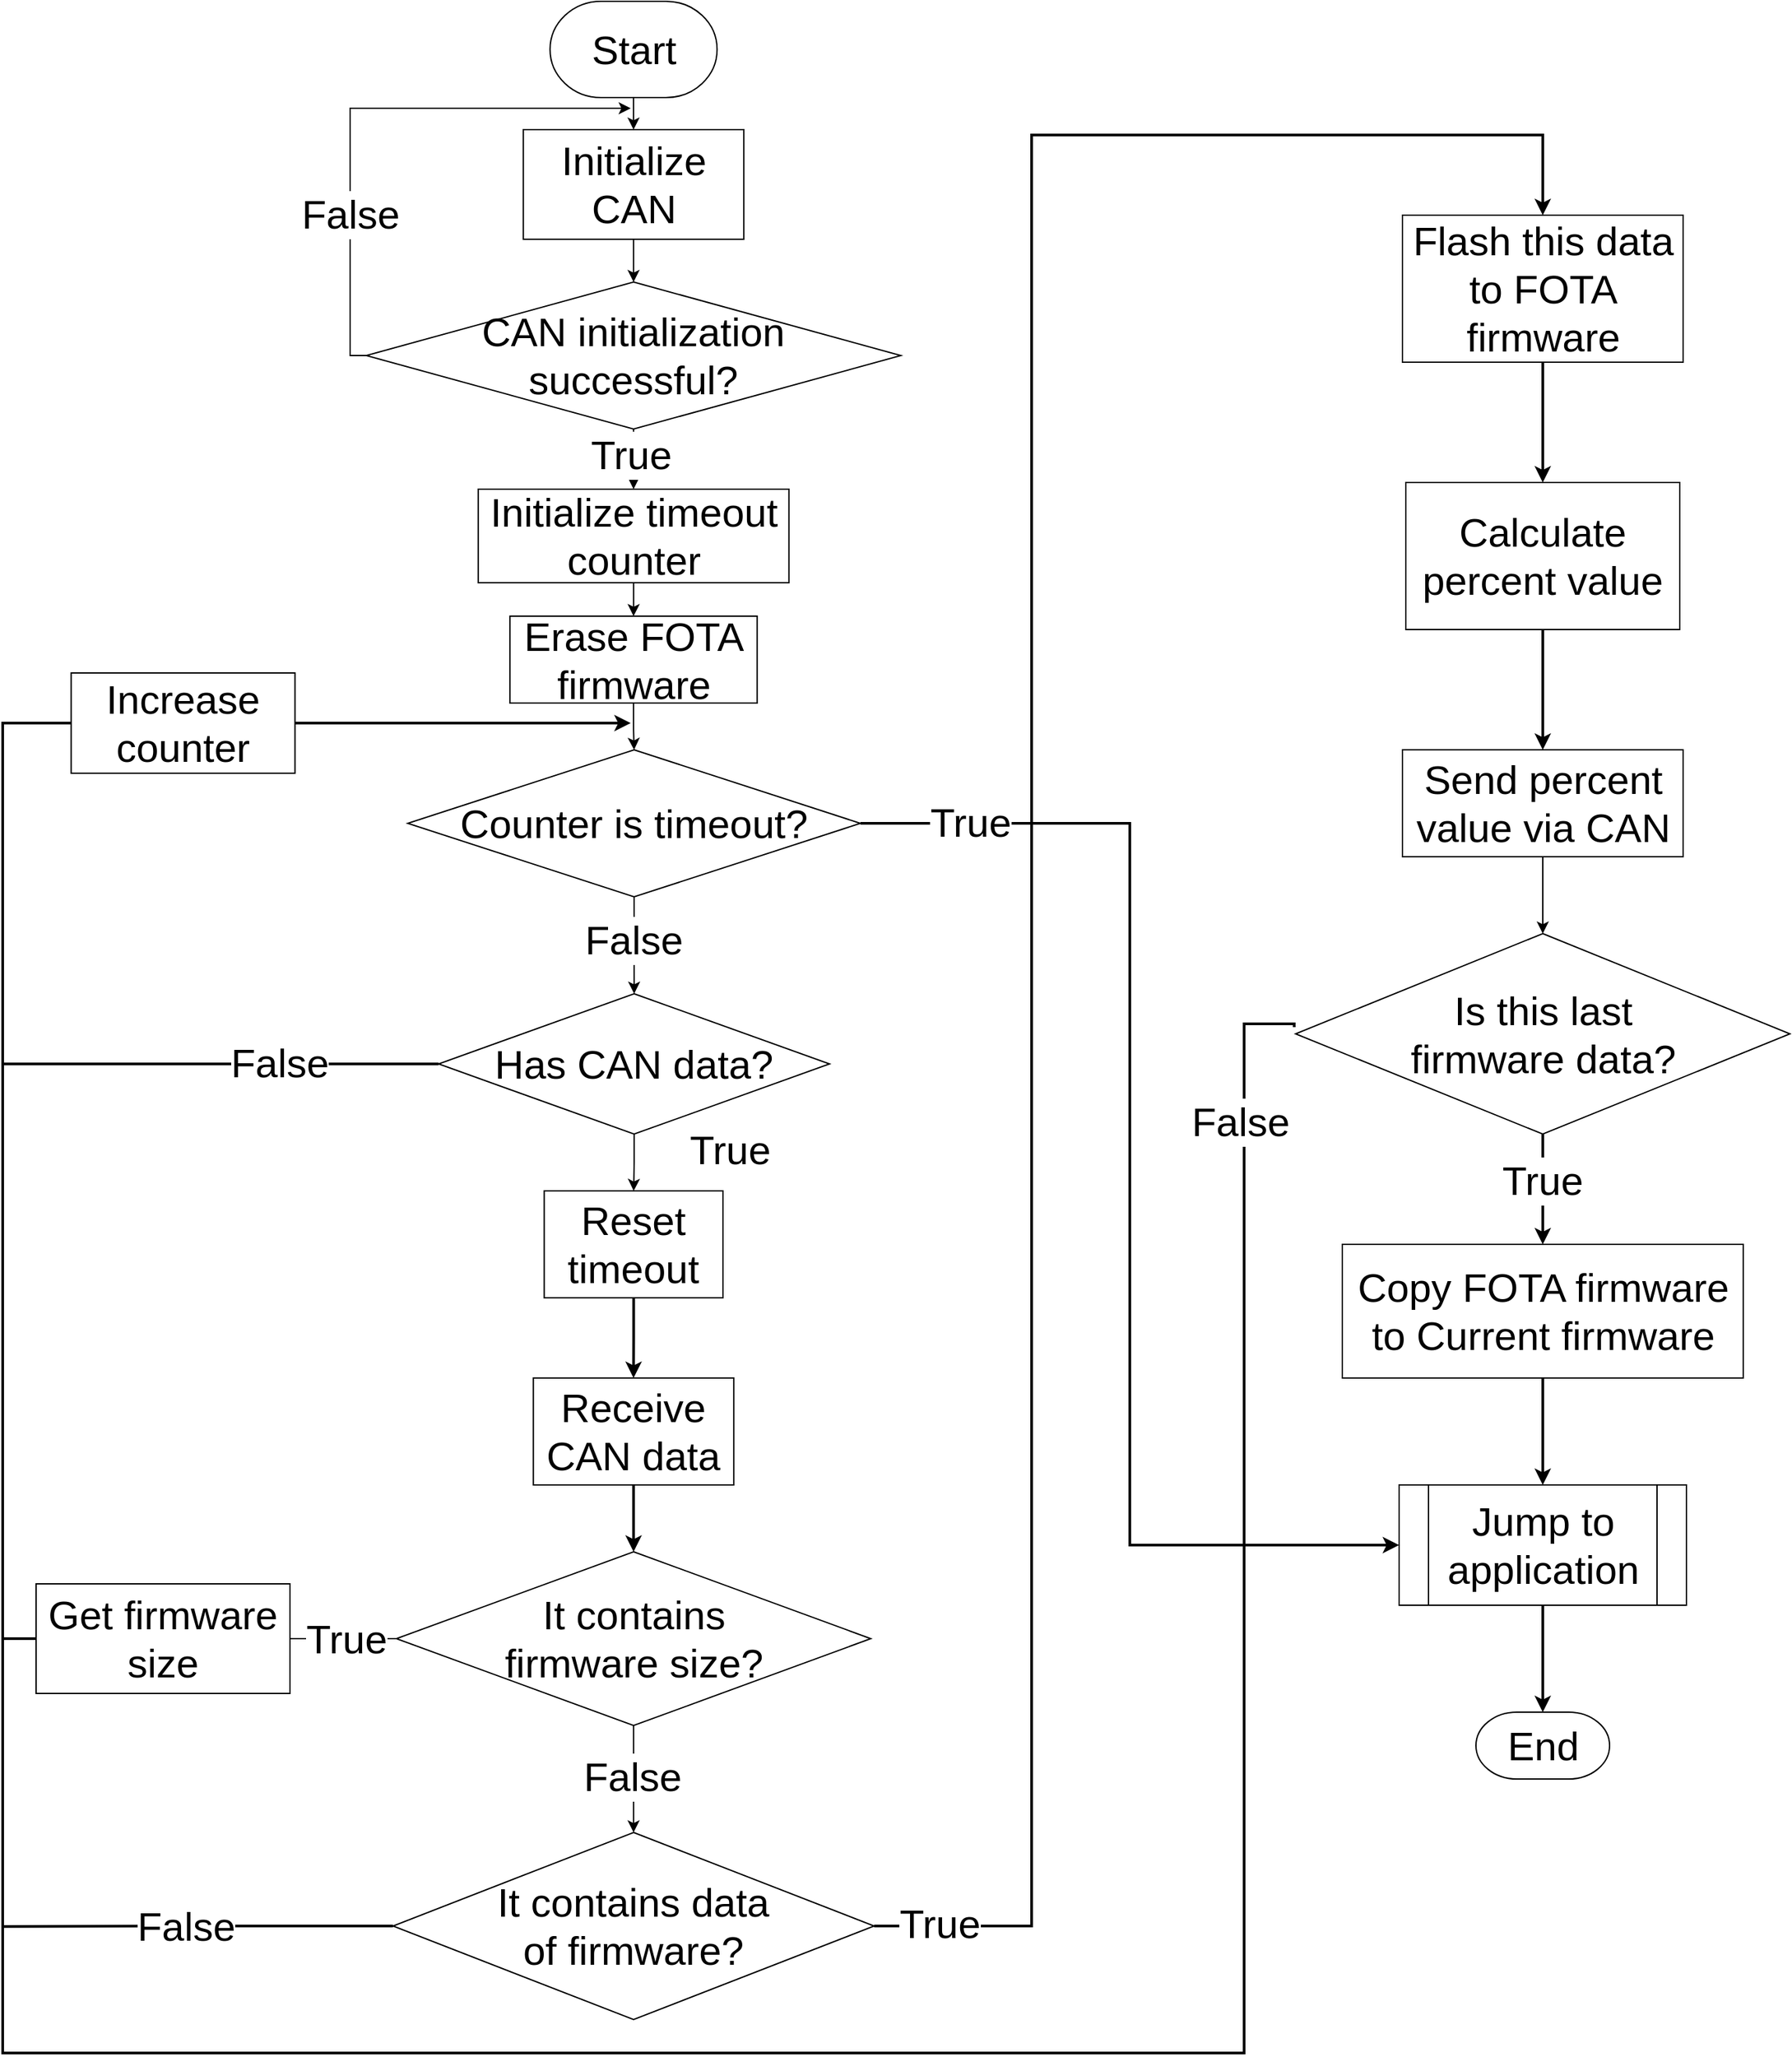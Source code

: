 <mxfile version="24.6.1" type="github" pages="8">
  <diagram name="ECU_Flowchart" id="g0ncL3MHdH6hdmwCsweq">
    <mxGraphModel dx="2800" dy="1170" grid="1" gridSize="10" guides="1" tooltips="1" connect="1" arrows="1" fold="1" page="1" pageScale="1" pageWidth="3300" pageHeight="4681" math="0" shadow="0">
      <root>
        <mxCell id="0" />
        <mxCell id="1" parent="0" />
        <mxCell id="yGtO14_L8htIWSPfFKru-3" value="" style="edgeStyle=orthogonalEdgeStyle;rounded=0;orthogonalLoop=1;jettySize=auto;html=1;fontStyle=0;fontSize=30;" parent="1" source="lJQ5qOvf3uuoS-_8TY2C-1" target="lJQ5qOvf3uuoS-_8TY2C-2" edge="1">
          <mxGeometry relative="1" as="geometry" />
        </mxCell>
        <mxCell id="lJQ5qOvf3uuoS-_8TY2C-1" value="&lt;font style=&quot;font-size: 30px;&quot;&gt;Start&lt;/font&gt;" style="whiteSpace=wrap;html=1;strokeWidth=1;shape=mxgraph.flowchart.terminator;fontSize=30;fontStyle=0;fontFamily=Helvetica;" parent="1" vertex="1">
          <mxGeometry x="979.62" y="10" width="125" height="72" as="geometry" />
        </mxCell>
        <mxCell id="JgS2baNXHZ2gNzre4Ahj-3" style="edgeStyle=orthogonalEdgeStyle;rounded=0;orthogonalLoop=1;jettySize=auto;html=1;exitX=0.5;exitY=1;exitDx=0;exitDy=0;entryX=0.5;entryY=0;entryDx=0;entryDy=0;" parent="1" source="lJQ5qOvf3uuoS-_8TY2C-2" target="JgS2baNXHZ2gNzre4Ahj-1" edge="1">
          <mxGeometry relative="1" as="geometry" />
        </mxCell>
        <mxCell id="lJQ5qOvf3uuoS-_8TY2C-2" value="&lt;font style=&quot;font-size: 30px;&quot;&gt;Initialize CAN&lt;/font&gt;" style="whiteSpace=wrap;html=1;fontSize=30;fontStyle=0;fontFamily=Helvetica;" parent="1" vertex="1">
          <mxGeometry x="959.62" y="106" width="165" height="82" as="geometry" />
        </mxCell>
        <mxCell id="yGtO14_L8htIWSPfFKru-8" value="" style="edgeStyle=orthogonalEdgeStyle;rounded=0;orthogonalLoop=1;jettySize=auto;html=1;fontStyle=0;fontSize=30;" parent="1" source="lJQ5qOvf3uuoS-_8TY2C-4" target="fCJrFA04E1OlTgL_K1EE-7" edge="1">
          <mxGeometry relative="1" as="geometry" />
        </mxCell>
        <mxCell id="yGtO14_L8htIWSPfFKru-31" value="True" style="edgeLabel;html=1;align=center;verticalAlign=middle;resizable=0;points=[];fontSize=30;fontStyle=0" parent="yGtO14_L8htIWSPfFKru-8" vertex="1" connectable="0">
          <mxGeometry x="-0.111" y="1" relative="1" as="geometry">
            <mxPoint x="70" y="-8" as="offset" />
          </mxGeometry>
        </mxCell>
        <mxCell id="yGtO14_L8htIWSPfFKru-25" style="edgeStyle=orthogonalEdgeStyle;rounded=0;orthogonalLoop=1;jettySize=auto;html=1;exitX=0;exitY=0.5;exitDx=0;exitDy=0;exitPerimeter=0;endArrow=none;endFill=0;fontStyle=0;fontSize=30;strokeWidth=2;" parent="1" source="lJQ5qOvf3uuoS-_8TY2C-4" edge="1">
          <mxGeometry relative="1" as="geometry">
            <mxPoint x="570" y="805" as="targetPoint" />
          </mxGeometry>
        </mxCell>
        <mxCell id="yGtO14_L8htIWSPfFKru-30" value="False" style="edgeLabel;html=1;align=center;verticalAlign=middle;resizable=0;points=[];fontSize=30;fontStyle=0" parent="yGtO14_L8htIWSPfFKru-25" vertex="1" connectable="0">
          <mxGeometry x="-0.27" y="-1" relative="1" as="geometry">
            <mxPoint as="offset" />
          </mxGeometry>
        </mxCell>
        <mxCell id="lJQ5qOvf3uuoS-_8TY2C-4" value="Has CAN data?" style="rounded=0;whiteSpace=wrap;html=1;strokeWidth=1;shape=mxgraph.flowchart.decision;fontSize=30;fontStyle=0;fontFamily=Helvetica;" parent="1" vertex="1">
          <mxGeometry x="896.25" y="752.5" width="292.5" height="105" as="geometry" />
        </mxCell>
        <mxCell id="yGtO14_L8htIWSPfFKru-12" value="" style="edgeStyle=orthogonalEdgeStyle;rounded=0;orthogonalLoop=1;jettySize=auto;html=1;fontStyle=0;fontSize=30;endArrow=none;endFill=0;" parent="1" source="lJQ5qOvf3uuoS-_8TY2C-5" target="lJQ5qOvf3uuoS-_8TY2C-6" edge="1">
          <mxGeometry relative="1" as="geometry" />
        </mxCell>
        <mxCell id="yGtO14_L8htIWSPfFKru-32" value="True" style="edgeLabel;html=1;align=center;verticalAlign=middle;resizable=0;points=[];fontSize=30;fontStyle=0" parent="yGtO14_L8htIWSPfFKru-12" vertex="1" connectable="0">
          <mxGeometry x="-0.042" relative="1" as="geometry">
            <mxPoint as="offset" />
          </mxGeometry>
        </mxCell>
        <mxCell id="ZQ8c5Xyfsd8JNJ-Aboq4-3" value="" style="edgeStyle=orthogonalEdgeStyle;rounded=0;orthogonalLoop=1;jettySize=auto;html=1;" parent="1" source="lJQ5qOvf3uuoS-_8TY2C-5" target="lJQ5qOvf3uuoS-_8TY2C-8" edge="1">
          <mxGeometry relative="1" as="geometry" />
        </mxCell>
        <mxCell id="ZQ8c5Xyfsd8JNJ-Aboq4-4" value="False" style="edgeLabel;html=1;align=center;verticalAlign=middle;resizable=0;points=[];fontSize=30;" parent="ZQ8c5Xyfsd8JNJ-Aboq4-3" vertex="1" connectable="0">
          <mxGeometry x="-0.056" y="-1" relative="1" as="geometry">
            <mxPoint as="offset" />
          </mxGeometry>
        </mxCell>
        <mxCell id="lJQ5qOvf3uuoS-_8TY2C-5" value="It contains&lt;br style=&quot;font-size: 30px;&quot;&gt;firmware size?" style="rhombus;whiteSpace=wrap;html=1;fontSize=30;fontStyle=0;fontFamily=Helvetica;" parent="1" vertex="1">
          <mxGeometry x="864.63" y="1170" width="355" height="130" as="geometry" />
        </mxCell>
        <mxCell id="yGtO14_L8htIWSPfFKru-20" style="edgeStyle=orthogonalEdgeStyle;rounded=0;orthogonalLoop=1;jettySize=auto;html=1;exitX=0;exitY=0.5;exitDx=0;exitDy=0;entryX=0;entryY=0.5;entryDx=0;entryDy=0;endArrow=none;endFill=0;fontStyle=0;fontSize=30;strokeWidth=2;" parent="1" source="lJQ5qOvf3uuoS-_8TY2C-6" target="fCJrFA04E1OlTgL_K1EE-47" edge="1">
          <mxGeometry relative="1" as="geometry">
            <Array as="points">
              <mxPoint x="570" y="1235" />
              <mxPoint x="570" y="550" />
            </Array>
          </mxGeometry>
        </mxCell>
        <mxCell id="lJQ5qOvf3uuoS-_8TY2C-6" value="Get firmware size" style="rounded=0;whiteSpace=wrap;html=1;fontSize=30;fontStyle=0;fontFamily=Helvetica;" parent="1" vertex="1">
          <mxGeometry x="595" y="1194" width="190" height="82" as="geometry" />
        </mxCell>
        <mxCell id="yGtO14_L8htIWSPfFKru-19" style="edgeStyle=orthogonalEdgeStyle;rounded=0;orthogonalLoop=1;jettySize=auto;html=1;exitX=1;exitY=0.5;exitDx=0;exitDy=0;entryX=0.5;entryY=0;entryDx=0;entryDy=0;fontStyle=0;fontSize=30;strokeWidth=2;" parent="1" source="lJQ5qOvf3uuoS-_8TY2C-8" target="lJQ5qOvf3uuoS-_8TY2C-9" edge="1">
          <mxGeometry relative="1" as="geometry">
            <Array as="points">
              <mxPoint x="1340" y="1450" />
              <mxPoint x="1340" y="110" />
              <mxPoint x="1723" y="110" />
            </Array>
          </mxGeometry>
        </mxCell>
        <mxCell id="yGtO14_L8htIWSPfFKru-35" value="True" style="edgeLabel;html=1;align=center;verticalAlign=middle;resizable=0;points=[];fontSize=30;fontStyle=0" parent="yGtO14_L8htIWSPfFKru-19" vertex="1" connectable="0">
          <mxGeometry x="-0.928" y="2" relative="1" as="geometry">
            <mxPoint x="-20" as="offset" />
          </mxGeometry>
        </mxCell>
        <mxCell id="yGtO14_L8htIWSPfFKru-41" style="edgeStyle=orthogonalEdgeStyle;rounded=0;orthogonalLoop=1;jettySize=auto;html=1;exitX=0;exitY=0.5;exitDx=0;exitDy=0;endArrow=none;endFill=0;fontStyle=0;strokeWidth=2;" parent="1" source="lJQ5qOvf3uuoS-_8TY2C-8" edge="1">
          <mxGeometry relative="1" as="geometry">
            <mxPoint x="570" y="1450.391" as="targetPoint" />
          </mxGeometry>
        </mxCell>
        <mxCell id="yGtO14_L8htIWSPfFKru-42" value="False" style="edgeLabel;html=1;align=center;verticalAlign=middle;resizable=0;points=[];fontStyle=0;fontSize=30;" parent="yGtO14_L8htIWSPfFKru-41" vertex="1" connectable="0">
          <mxGeometry x="0.219" relative="1" as="geometry">
            <mxPoint x="22" y="-1" as="offset" />
          </mxGeometry>
        </mxCell>
        <mxCell id="lJQ5qOvf3uuoS-_8TY2C-8" value="It contains data&lt;br style=&quot;font-size: 30px;&quot;&gt;of firmware?" style="rhombus;whiteSpace=wrap;html=1;fontSize=30;fontStyle=0;fontFamily=Helvetica;" parent="1" vertex="1">
          <mxGeometry x="862.13" y="1380" width="360" height="140" as="geometry" />
        </mxCell>
        <mxCell id="yGtO14_L8htIWSPfFKru-13" value="" style="edgeStyle=orthogonalEdgeStyle;rounded=0;orthogonalLoop=1;jettySize=auto;html=1;fontStyle=0;fontSize=30;strokeWidth=2;" parent="1" source="lJQ5qOvf3uuoS-_8TY2C-9" target="fCJrFA04E1OlTgL_K1EE-15" edge="1">
          <mxGeometry relative="1" as="geometry" />
        </mxCell>
        <mxCell id="lJQ5qOvf3uuoS-_8TY2C-9" value="Flash this data to FOTA firmware" style="rounded=0;whiteSpace=wrap;html=1;fontSize=30;fontStyle=0;fontFamily=Helvetica;" parent="1" vertex="1">
          <mxGeometry x="1617.5" y="170" width="210" height="110" as="geometry" />
        </mxCell>
        <mxCell id="yGtO14_L8htIWSPfFKru-18" value="" style="edgeStyle=orthogonalEdgeStyle;rounded=0;orthogonalLoop=1;jettySize=auto;html=1;fontStyle=0;fontSize=30;strokeWidth=2;" parent="1" source="lJQ5qOvf3uuoS-_8TY2C-12" target="giOkMbOp3hleeDVfrWvn-3" edge="1">
          <mxGeometry relative="1" as="geometry" />
        </mxCell>
        <mxCell id="lJQ5qOvf3uuoS-_8TY2C-12" value="Jump to application" style="shape=process;whiteSpace=wrap;html=1;backgroundOutline=1;fontSize=30;fontStyle=0;fontFamily=Helvetica;" parent="1" vertex="1">
          <mxGeometry x="1615" y="1120" width="215" height="90" as="geometry" />
        </mxCell>
        <mxCell id="giOkMbOp3hleeDVfrWvn-3" value="End" style="whiteSpace=wrap;html=1;strokeWidth=1;shape=mxgraph.flowchart.terminator;fontSize=30;fontStyle=0;fontFamily=Helvetica;" parent="1" vertex="1">
          <mxGeometry x="1672.5" y="1290" width="100" height="50" as="geometry" />
        </mxCell>
        <mxCell id="yGtO14_L8htIWSPfFKru-5" value="" style="edgeStyle=orthogonalEdgeStyle;rounded=0;orthogonalLoop=1;jettySize=auto;html=1;fontStyle=0;fontSize=30;" parent="1" source="fCJrFA04E1OlTgL_K1EE-1" target="fCJrFA04E1OlTgL_K1EE-12" edge="1">
          <mxGeometry relative="1" as="geometry" />
        </mxCell>
        <mxCell id="fCJrFA04E1OlTgL_K1EE-1" value="Initialize timeout counter" style="whiteSpace=wrap;html=1;fontSize=30;fontStyle=0;fontFamily=Helvetica;" parent="1" vertex="1">
          <mxGeometry x="925.87" y="375" width="232.5" height="70" as="geometry" />
        </mxCell>
        <mxCell id="yGtO14_L8htIWSPfFKru-7" value="" style="edgeStyle=orthogonalEdgeStyle;rounded=0;orthogonalLoop=1;jettySize=auto;html=1;fontStyle=0;fontSize=30;" parent="1" source="fCJrFA04E1OlTgL_K1EE-4" target="lJQ5qOvf3uuoS-_8TY2C-4" edge="1">
          <mxGeometry relative="1" as="geometry" />
        </mxCell>
        <mxCell id="yGtO14_L8htIWSPfFKru-29" value="False" style="edgeLabel;html=1;align=center;verticalAlign=middle;resizable=0;points=[];fontSize=30;fontStyle=0" parent="yGtO14_L8htIWSPfFKru-7" vertex="1" connectable="0">
          <mxGeometry x="-0.12" y="-1" relative="1" as="geometry">
            <mxPoint as="offset" />
          </mxGeometry>
        </mxCell>
        <mxCell id="yGtO14_L8htIWSPfFKru-24" style="edgeStyle=orthogonalEdgeStyle;rounded=0;orthogonalLoop=1;jettySize=auto;html=1;exitX=1;exitY=0.5;exitDx=0;exitDy=0;exitPerimeter=0;entryX=0;entryY=0.5;entryDx=0;entryDy=0;fontStyle=0;fontSize=30;strokeWidth=2;" parent="1" source="fCJrFA04E1OlTgL_K1EE-4" target="lJQ5qOvf3uuoS-_8TY2C-12" edge="1">
          <mxGeometry relative="1" as="geometry" />
        </mxCell>
        <mxCell id="yGtO14_L8htIWSPfFKru-28" value="True" style="edgeLabel;html=1;align=center;verticalAlign=middle;resizable=0;points=[];fontStyle=0;fontSize=30;" parent="yGtO14_L8htIWSPfFKru-24" vertex="1" connectable="0">
          <mxGeometry x="-0.825" y="1" relative="1" as="geometry">
            <mxPoint x="-1" as="offset" />
          </mxGeometry>
        </mxCell>
        <mxCell id="fCJrFA04E1OlTgL_K1EE-4" value="Counter is timeout?" style="whiteSpace=wrap;html=1;strokeWidth=1;shape=mxgraph.flowchart.decision;fontSize=30;fontStyle=0;fontFamily=Helvetica;" parent="1" vertex="1">
          <mxGeometry x="873.13" y="570" width="338.75" height="110" as="geometry" />
        </mxCell>
        <mxCell id="yGtO14_L8htIWSPfFKru-9" value="" style="edgeStyle=orthogonalEdgeStyle;rounded=0;orthogonalLoop=1;jettySize=auto;html=1;fontStyle=0;fontSize=30;strokeWidth=2;" parent="1" source="fCJrFA04E1OlTgL_K1EE-7" target="fCJrFA04E1OlTgL_K1EE-51" edge="1">
          <mxGeometry relative="1" as="geometry" />
        </mxCell>
        <mxCell id="fCJrFA04E1OlTgL_K1EE-7" value="Reset timeout" style="whiteSpace=wrap;html=1;fontSize=30;fontStyle=0;fontFamily=Helvetica;" parent="1" vertex="1">
          <mxGeometry x="975.25" y="900" width="133.75" height="80" as="geometry" />
        </mxCell>
        <mxCell id="yGtO14_L8htIWSPfFKru-6" value="" style="edgeStyle=orthogonalEdgeStyle;rounded=0;orthogonalLoop=1;jettySize=auto;html=1;fontStyle=0;fontSize=30;" parent="1" source="fCJrFA04E1OlTgL_K1EE-12" target="fCJrFA04E1OlTgL_K1EE-4" edge="1">
          <mxGeometry relative="1" as="geometry" />
        </mxCell>
        <mxCell id="fCJrFA04E1OlTgL_K1EE-12" value="Erase FOTA firmware" style="whiteSpace=wrap;html=1;fontSize=30;fontStyle=0;fontFamily=Helvetica;" parent="1" vertex="1">
          <mxGeometry x="949.62" y="470" width="185" height="65" as="geometry" />
        </mxCell>
        <mxCell id="yGtO14_L8htIWSPfFKru-14" value="" style="edgeStyle=orthogonalEdgeStyle;rounded=0;orthogonalLoop=1;jettySize=auto;html=1;fontStyle=0;fontSize=30;strokeWidth=2;" parent="1" source="fCJrFA04E1OlTgL_K1EE-15" target="fCJrFA04E1OlTgL_K1EE-16" edge="1">
          <mxGeometry relative="1" as="geometry" />
        </mxCell>
        <mxCell id="fCJrFA04E1OlTgL_K1EE-15" value="Calculate percent value" style="rounded=0;whiteSpace=wrap;html=1;fontSize=30;fontStyle=0;fontFamily=Helvetica;" parent="1" vertex="1">
          <mxGeometry x="1620" y="370" width="205" height="110" as="geometry" />
        </mxCell>
        <mxCell id="yGtO14_L8htIWSPfFKru-15" value="" style="edgeStyle=orthogonalEdgeStyle;rounded=0;orthogonalLoop=1;jettySize=auto;html=1;fontStyle=0;fontSize=30;" parent="1" source="fCJrFA04E1OlTgL_K1EE-16" target="fCJrFA04E1OlTgL_K1EE-17" edge="1">
          <mxGeometry relative="1" as="geometry" />
        </mxCell>
        <mxCell id="fCJrFA04E1OlTgL_K1EE-16" value="Send percent value via CAN" style="rounded=0;whiteSpace=wrap;html=1;fontSize=30;fontStyle=0;fontFamily=Helvetica;" parent="1" vertex="1">
          <mxGeometry x="1617.5" y="570" width="210" height="80" as="geometry" />
        </mxCell>
        <mxCell id="yGtO14_L8htIWSPfFKru-16" value="" style="edgeStyle=orthogonalEdgeStyle;rounded=0;orthogonalLoop=1;jettySize=auto;html=1;fontStyle=0;fontSize=30;strokeWidth=2;" parent="1" source="fCJrFA04E1OlTgL_K1EE-17" target="fCJrFA04E1OlTgL_K1EE-18" edge="1">
          <mxGeometry relative="1" as="geometry" />
        </mxCell>
        <mxCell id="yGtO14_L8htIWSPfFKru-38" value="True" style="edgeLabel;html=1;align=center;verticalAlign=middle;resizable=0;points=[];fontSize=30;fontStyle=0" parent="yGtO14_L8htIWSPfFKru-16" vertex="1" connectable="0">
          <mxGeometry x="-0.158" y="-1" relative="1" as="geometry">
            <mxPoint as="offset" />
          </mxGeometry>
        </mxCell>
        <mxCell id="yGtO14_L8htIWSPfFKru-26" style="edgeStyle=orthogonalEdgeStyle;rounded=0;orthogonalLoop=1;jettySize=auto;html=1;exitX=0;exitY=0.5;exitDx=0;exitDy=0;endArrow=none;endFill=0;fontStyle=0;fontSize=30;strokeWidth=2;" parent="1" edge="1">
          <mxGeometry relative="1" as="geometry">
            <mxPoint x="569" y="1235" as="targetPoint" />
            <Array as="points">
              <mxPoint x="1536" y="775" />
              <mxPoint x="1499" y="775" />
              <mxPoint x="1499" y="1545" />
              <mxPoint x="570" y="1545" />
              <mxPoint x="570" y="1235" />
              <mxPoint x="569" y="1235" />
            </Array>
            <mxPoint x="1536.5" y="777.5" as="sourcePoint" />
          </mxGeometry>
        </mxCell>
        <mxCell id="yGtO14_L8htIWSPfFKru-36" value="False" style="edgeLabel;html=1;align=center;verticalAlign=middle;resizable=0;points=[];fontSize=30;fontStyle=0" parent="yGtO14_L8htIWSPfFKru-26" vertex="1" connectable="0">
          <mxGeometry x="-0.89" y="-3" relative="1" as="geometry">
            <mxPoint as="offset" />
          </mxGeometry>
        </mxCell>
        <mxCell id="fCJrFA04E1OlTgL_K1EE-17" value="Is this last&lt;br style=&quot;font-size: 30px;&quot;&gt;firmware data?" style="rhombus;whiteSpace=wrap;html=1;fontSize=30;fontStyle=0;fontFamily=Helvetica;" parent="1" vertex="1">
          <mxGeometry x="1537.5" y="707.5" width="370" height="150" as="geometry" />
        </mxCell>
        <mxCell id="yGtO14_L8htIWSPfFKru-17" value="" style="edgeStyle=orthogonalEdgeStyle;rounded=0;orthogonalLoop=1;jettySize=auto;html=1;fontStyle=0;fontSize=30;strokeWidth=2;" parent="1" source="fCJrFA04E1OlTgL_K1EE-18" target="lJQ5qOvf3uuoS-_8TY2C-12" edge="1">
          <mxGeometry relative="1" as="geometry" />
        </mxCell>
        <mxCell id="fCJrFA04E1OlTgL_K1EE-18" value="Copy FOTA firmware to Current firmware" style="rounded=0;whiteSpace=wrap;html=1;fontSize=30;fontStyle=0;fontFamily=Helvetica;" parent="1" vertex="1">
          <mxGeometry x="1572.5" y="940" width="300" height="100" as="geometry" />
        </mxCell>
        <mxCell id="yGtO14_L8htIWSPfFKru-22" style="edgeStyle=orthogonalEdgeStyle;rounded=0;orthogonalLoop=1;jettySize=auto;html=1;exitX=1;exitY=0.5;exitDx=0;exitDy=0;fontStyle=0;fontSize=30;strokeWidth=2;" parent="1" source="fCJrFA04E1OlTgL_K1EE-47" edge="1">
          <mxGeometry relative="1" as="geometry">
            <mxPoint x="1040" y="550" as="targetPoint" />
          </mxGeometry>
        </mxCell>
        <mxCell id="fCJrFA04E1OlTgL_K1EE-47" value="Increase counter" style="whiteSpace=wrap;html=1;fontSize=30;fontStyle=0;fontFamily=Helvetica;" parent="1" vertex="1">
          <mxGeometry x="621.25" y="512.5" width="167.5" height="75" as="geometry" />
        </mxCell>
        <mxCell id="yGtO14_L8htIWSPfFKru-10" value="" style="edgeStyle=orthogonalEdgeStyle;rounded=0;orthogonalLoop=1;jettySize=auto;html=1;fontStyle=0;fontSize=30;strokeWidth=2;" parent="1" source="fCJrFA04E1OlTgL_K1EE-51" target="lJQ5qOvf3uuoS-_8TY2C-5" edge="1">
          <mxGeometry relative="1" as="geometry" />
        </mxCell>
        <mxCell id="fCJrFA04E1OlTgL_K1EE-51" value="Receive CAN data" style="whiteSpace=wrap;html=1;fontSize=30;fontStyle=0;fontFamily=Helvetica;" parent="1" vertex="1">
          <mxGeometry x="967.13" y="1040" width="150" height="80" as="geometry" />
        </mxCell>
        <mxCell id="JgS2baNXHZ2gNzre4Ahj-2" style="edgeStyle=orthogonalEdgeStyle;rounded=0;orthogonalLoop=1;jettySize=auto;html=1;exitX=0;exitY=0.5;exitDx=0;exitDy=0;" parent="1" source="JgS2baNXHZ2gNzre4Ahj-1" edge="1">
          <mxGeometry relative="1" as="geometry">
            <mxPoint x="1040" y="90" as="targetPoint" />
            <Array as="points">
              <mxPoint x="830" y="275" />
              <mxPoint x="830" y="90" />
            </Array>
          </mxGeometry>
        </mxCell>
        <mxCell id="JgS2baNXHZ2gNzre4Ahj-6" value="False" style="edgeLabel;html=1;align=center;verticalAlign=middle;resizable=0;points=[];fontSize=30;" parent="JgS2baNXHZ2gNzre4Ahj-2" vertex="1" connectable="0">
          <mxGeometry x="-0.417" relative="1" as="geometry">
            <mxPoint as="offset" />
          </mxGeometry>
        </mxCell>
        <mxCell id="JgS2baNXHZ2gNzre4Ahj-4" style="edgeStyle=orthogonalEdgeStyle;rounded=0;orthogonalLoop=1;jettySize=auto;html=1;exitX=0.5;exitY=1;exitDx=0;exitDy=0;entryX=0.5;entryY=0;entryDx=0;entryDy=0;" parent="1" source="JgS2baNXHZ2gNzre4Ahj-1" target="fCJrFA04E1OlTgL_K1EE-1" edge="1">
          <mxGeometry relative="1" as="geometry" />
        </mxCell>
        <mxCell id="JgS2baNXHZ2gNzre4Ahj-5" value="True" style="edgeLabel;html=1;align=center;verticalAlign=middle;resizable=0;points=[];fontSize=30;" parent="JgS2baNXHZ2gNzre4Ahj-4" vertex="1" connectable="0">
          <mxGeometry x="-0.181" y="-2" relative="1" as="geometry">
            <mxPoint as="offset" />
          </mxGeometry>
        </mxCell>
        <mxCell id="JgS2baNXHZ2gNzre4Ahj-1" value="CAN initialization&lt;br style=&quot;font-size: 30px;&quot;&gt;successful?" style="rhombus;whiteSpace=wrap;html=1;fontSize=30;" parent="1" vertex="1">
          <mxGeometry x="842.12" y="220" width="400" height="110" as="geometry" />
        </mxCell>
      </root>
    </mxGraphModel>
  </diagram>
  <diagram id="LQ2ObDcqqwT7w7hI3hI6" name="ATMEGA">
    <mxGraphModel dx="880" dy="468" grid="1" gridSize="10" guides="1" tooltips="1" connect="1" arrows="1" fold="1" page="1" pageScale="1" pageWidth="3300" pageHeight="4681" math="0" shadow="0">
      <root>
        <mxCell id="0" />
        <mxCell id="1" parent="0" />
        <mxCell id="Tbp9eoXFk447Uqnw9BZA-1" value="" style="edgeStyle=orthogonalEdgeStyle;rounded=0;orthogonalLoop=1;jettySize=auto;html=1;" parent="1" source="Tbp9eoXFk447Uqnw9BZA-2" target="Tbp9eoXFk447Uqnw9BZA-5" edge="1">
          <mxGeometry relative="1" as="geometry" />
        </mxCell>
        <mxCell id="Tbp9eoXFk447Uqnw9BZA-2" value="Bắt đầu" style="ellipse;whiteSpace=wrap;html=1;" parent="1" vertex="1">
          <mxGeometry x="130" y="130" width="100" height="50" as="geometry" />
        </mxCell>
        <mxCell id="Tbp9eoXFk447Uqnw9BZA-3" value="jump to app_STM32" style="text;html=1;align=center;verticalAlign=middle;whiteSpace=wrap;rounded=0;" parent="1" vertex="1">
          <mxGeometry x="150" y="90" width="60" height="30" as="geometry" />
        </mxCell>
        <mxCell id="Tbp9eoXFk447Uqnw9BZA-4" value="" style="edgeStyle=orthogonalEdgeStyle;rounded=0;orthogonalLoop=1;jettySize=auto;html=1;" parent="1" source="Tbp9eoXFk447Uqnw9BZA-5" target="Tbp9eoXFk447Uqnw9BZA-7" edge="1">
          <mxGeometry relative="1" as="geometry" />
        </mxCell>
        <mxCell id="Tbp9eoXFk447Uqnw9BZA-5" value="Lấy địa chỉ của Firmware cần nhảy đến" style="whiteSpace=wrap;html=1;" parent="1" vertex="1">
          <mxGeometry x="120" y="220" width="120" height="60" as="geometry" />
        </mxCell>
        <mxCell id="Tbp9eoXFk447Uqnw9BZA-6" value="" style="edgeStyle=orthogonalEdgeStyle;rounded=0;orthogonalLoop=1;jettySize=auto;html=1;" parent="1" source="Tbp9eoXFk447Uqnw9BZA-7" target="Tbp9eoXFk447Uqnw9BZA-9" edge="1">
          <mxGeometry relative="1" as="geometry" />
        </mxCell>
        <mxCell id="Tbp9eoXFk447Uqnw9BZA-7" value="Hủy kích hoạt các ngắt" style="whiteSpace=wrap;html=1;" parent="1" vertex="1">
          <mxGeometry x="120" y="320" width="120" height="60" as="geometry" />
        </mxCell>
        <mxCell id="Tbp9eoXFk447Uqnw9BZA-8" value="" style="edgeStyle=orthogonalEdgeStyle;rounded=0;orthogonalLoop=1;jettySize=auto;html=1;" parent="1" source="Tbp9eoXFk447Uqnw9BZA-9" target="Tbp9eoXFk447Uqnw9BZA-11" edge="1">
          <mxGeometry relative="1" as="geometry" />
        </mxCell>
        <mxCell id="Tbp9eoXFk447Uqnw9BZA-9" value="set giá trị cho MSP và thanh ghi&lt;div&gt;SCB_VTOR&amp;nbsp;&lt;/div&gt;" style="whiteSpace=wrap;html=1;" parent="1" vertex="1">
          <mxGeometry x="120" y="420" width="120" height="60" as="geometry" />
        </mxCell>
        <mxCell id="Tbp9eoXFk447Uqnw9BZA-10" value="" style="edgeStyle=orthogonalEdgeStyle;rounded=0;orthogonalLoop=1;jettySize=auto;html=1;" parent="1" source="Tbp9eoXFk447Uqnw9BZA-11" target="Tbp9eoXFk447Uqnw9BZA-12" edge="1">
          <mxGeometry relative="1" as="geometry" />
        </mxCell>
        <mxCell id="Tbp9eoXFk447Uqnw9BZA-11" value="Reset lại chương trình" style="whiteSpace=wrap;html=1;" parent="1" vertex="1">
          <mxGeometry x="120" y="520" width="120" height="60" as="geometry" />
        </mxCell>
        <mxCell id="Tbp9eoXFk447Uqnw9BZA-12" value="Kết thúc" style="ellipse;whiteSpace=wrap;html=1;" parent="1" vertex="1">
          <mxGeometry x="130" y="620" width="100" height="50" as="geometry" />
        </mxCell>
      </root>
    </mxGraphModel>
  </diagram>
  <diagram id="5PUn5tzhk7PfRWtxbkhp" name="FOTA__CONNECT_UML">
    <mxGraphModel dx="1089" dy="720" grid="1" gridSize="10" guides="1" tooltips="1" connect="1" arrows="1" fold="1" page="1" pageScale="1" pageWidth="3300" pageHeight="4681" math="0" shadow="0">
      <root>
        <mxCell id="0" />
        <mxCell id="1" parent="0" />
        <mxCell id="U-iPN0bePtq6pKS4jtR0-1" value="cloudUrl" style="swimlane;fontStyle=1;align=center;verticalAlign=top;childLayout=stackLayout;horizontal=1;startSize=26;horizontalStack=0;resizeParent=1;resizeParentMax=0;resizeLast=0;collapsible=1;marginBottom=0;whiteSpace=wrap;html=1;" parent="1" vertex="1">
          <mxGeometry x="470" y="1445" width="490" height="80" as="geometry" />
        </mxCell>
        <mxCell id="U-iPN0bePtq6pKS4jtR0-4" value="&lt;div&gt;+getCURL(ECU ecu, typeURL type,std::string filename=&quot;&quot;, std::string suffixes = &quot;&quot;): string&lt;br&gt;&lt;/div&gt;- enumToDownloadString(ECU ecu): string" style="text;strokeColor=none;fillColor=none;align=left;verticalAlign=top;spacingLeft=4;spacingRight=4;overflow=hidden;rotatable=0;points=[[0,0.5],[1,0.5]];portConstraint=eastwest;whiteSpace=wrap;html=1;" parent="U-iPN0bePtq6pKS4jtR0-1" vertex="1">
          <mxGeometry y="26" width="490" height="54" as="geometry" />
        </mxCell>
        <mxCell id="U-iPN0bePtq6pKS4jtR0-5" value="jsonKey" style="swimlane;fontStyle=1;align=center;verticalAlign=top;childLayout=stackLayout;horizontal=1;startSize=26;horizontalStack=0;resizeParent=1;resizeParentMax=0;resizeLast=0;collapsible=1;marginBottom=0;whiteSpace=wrap;html=1;" parent="1" vertex="1">
          <mxGeometry x="70" y="780" width="380" height="190" as="geometry" />
        </mxCell>
        <mxCell id="U-iPN0bePtq6pKS4jtR0-6" value="- PrivateKey: string&lt;div&gt;- ProjectID: string&lt;/div&gt;&lt;div&gt;- Token: string&lt;/div&gt;" style="text;strokeColor=none;fillColor=none;align=left;verticalAlign=top;spacingLeft=4;spacingRight=4;overflow=hidden;rotatable=0;points=[[0,0.5],[1,0.5]];portConstraint=eastwest;whiteSpace=wrap;html=1;" parent="U-iPN0bePtq6pKS4jtR0-5" vertex="1">
          <mxGeometry y="26" width="380" height="54" as="geometry" />
        </mxCell>
        <mxCell id="U-iPN0bePtq6pKS4jtR0-7" value="" style="line;strokeWidth=1;fillColor=none;align=left;verticalAlign=middle;spacingTop=-1;spacingLeft=3;spacingRight=3;rotatable=0;labelPosition=right;points=[];portConstraint=eastwest;strokeColor=inherit;" parent="U-iPN0bePtq6pKS4jtR0-5" vertex="1">
          <mxGeometry y="80" width="380" height="8" as="geometry" />
        </mxCell>
        <mxCell id="U-iPN0bePtq6pKS4jtR0-8" value="+&amp;nbsp;getDownloadToken(const std::string&amp;amp; jsonString): string&lt;div&gt;+&amp;nbsp;handleFirebaseJson(const std::string&amp;amp; serviceAccountFile): void&lt;/div&gt;&lt;div&gt;+&amp;nbsp;handleFirebaseToken(const std::string&amp;amp; serviceAccountFile): void&lt;/div&gt;&lt;div&gt;+&amp;nbsp;getProjectID(): string&lt;/div&gt;&lt;div&gt;+&amp;nbsp;getPrivateKey(): string&lt;/div&gt;&lt;div&gt;+&amp;nbsp;getToken(): string&lt;/div&gt;" style="text;strokeColor=none;fillColor=none;align=left;verticalAlign=top;spacingLeft=4;spacingRight=4;overflow=hidden;rotatable=0;points=[[0,0.5],[1,0.5]];portConstraint=eastwest;whiteSpace=wrap;html=1;" parent="U-iPN0bePtq6pKS4jtR0-5" vertex="1">
          <mxGeometry y="88" width="380" height="102" as="geometry" />
        </mxCell>
        <mxCell id="U-iPN0bePtq6pKS4jtR0-9" value="restAdapter" style="swimlane;fontStyle=1;align=center;verticalAlign=top;childLayout=stackLayout;horizontal=1;startSize=26;horizontalStack=0;resizeParent=1;resizeParentMax=0;resizeLast=0;collapsible=1;marginBottom=0;whiteSpace=wrap;html=1;" parent="1" vertex="1">
          <mxGeometry x="70" y="600" width="570" height="120" as="geometry">
            <mxRectangle x="70" y="600" width="100" height="30" as="alternateBounds" />
          </mxGeometry>
        </mxCell>
        <mxCell id="U-iPN0bePtq6pKS4jtR0-12" value="&lt;div&gt;&lt;div&gt;+ handleRequest(std::string&amp;amp; url, std::string* responeString = nullptr, FILE *stream = nullptr): CURLcode&amp;nbsp;&lt;/div&gt;&lt;div&gt;+ writeFirebase(std::string path, std::string key, std::string value): bool&lt;/div&gt;&lt;/div&gt;&lt;div&gt;- capture_data(void *ptr, size_t size,&amp;nbsp;&lt;span style=&quot;background-color: initial;&quot;&gt;size_t nmemb, void *userp): size_t&lt;/span&gt;&lt;/div&gt;&lt;div&gt;- write_data(void *ptr, size_t size, size_t nmemb, FILE *stream): size_t&lt;/div&gt;&lt;div&gt;- skipResponse(void *contents, size_t size, size_t nmemb, void *userp);: size_t&lt;/div&gt;&lt;div&gt;&lt;br&gt;&lt;/div&gt;" style="text;strokeColor=none;fillColor=none;align=left;verticalAlign=top;spacingLeft=4;spacingRight=4;overflow=hidden;rotatable=0;points=[[0,0.5],[1,0.5]];portConstraint=eastwest;whiteSpace=wrap;html=1;" parent="U-iPN0bePtq6pKS4jtR0-9" vertex="1">
          <mxGeometry y="26" width="570" height="94" as="geometry" />
        </mxCell>
        <mxCell id="U-iPN0bePtq6pKS4jtR0-14" value="fotaDownload" style="swimlane;fontStyle=1;align=center;verticalAlign=top;childLayout=stackLayout;horizontal=1;startSize=26;horizontalStack=0;resizeParent=1;resizeParentMax=0;resizeLast=0;collapsible=1;marginBottom=0;whiteSpace=wrap;html=1;" parent="1" vertex="1">
          <mxGeometry x="260" y="200" width="380" height="170" as="geometry" />
        </mxCell>
        <mxCell id="U-iPN0bePtq6pKS4jtR0-17" value="&lt;div&gt;&lt;span style=&quot;background-color: initial;&quot;&gt;+ getNameFirmware(std::string&amp;amp; nameFirmware): Status&lt;/span&gt;&lt;br&gt;&lt;/div&gt;&lt;div&gt;+ download(ECU ecu, std::string&amp;amp; fileName, std::string&amp;amp; path): Status&lt;/div&gt;&lt;div&gt;+ updateFirmwareList(std::string&amp;amp; newName): bool&lt;/div&gt;&lt;div&gt;+ setfirmwareMetadata(std::string&amp;amp; firmwareMetadata): void&lt;/div&gt;&lt;div&gt;+ resetUpdateFieldFirebase(): bool&lt;/div&gt;&lt;div&gt;+ updateMCUStatus(std::string&amp;amp; ecu, std::string&amp;amp;&amp;amp; status): bool&lt;/div&gt;&lt;div&gt;+ updatePercent(std::string&amp;amp; ecu, std::string&amp;amp; percent): bool&lt;/div&gt;&lt;div&gt;&lt;div&gt;- getECUName(std::string&amp;amp; nameFirmware): string&lt;/div&gt;&lt;div&gt;- getFirmwareVersion(std::string&amp;amp; nameFirmware): string&lt;/div&gt;&lt;/div&gt;&lt;div&gt;&lt;br&gt;&lt;/div&gt;" style="text;strokeColor=none;fillColor=none;align=left;verticalAlign=top;spacingLeft=4;spacingRight=4;overflow=hidden;rotatable=0;points=[[0,0.5],[1,0.5]];portConstraint=eastwest;whiteSpace=wrap;html=1;" parent="U-iPN0bePtq6pKS4jtR0-14" vertex="1">
          <mxGeometry y="26" width="380" height="144" as="geometry" />
        </mxCell>
        <mxCell id="U-iPN0bePtq6pKS4jtR0-18" value="fotaConnectApp" style="swimlane;fontStyle=1;align=center;verticalAlign=top;childLayout=stackLayout;horizontal=1;startSize=26;horizontalStack=0;resizeParent=1;resizeParentMax=0;resizeLast=0;collapsible=1;marginBottom=0;whiteSpace=wrap;html=1;" parent="1" vertex="1">
          <mxGeometry x="750" y="800" width="300" height="390" as="geometry" />
        </mxCell>
        <mxCell id="U-iPN0bePtq6pKS4jtR0-19" value="&lt;div&gt;- fotaStorage: string&lt;/div&gt;&lt;div&gt;- fifoECU: string&lt;/div&gt;&lt;div&gt;- fifoFlash: string&lt;/div&gt;&lt;div&gt;- fifoPercent: string&lt;/div&gt;&lt;div&gt;- firmwareDir:&amp;nbsp; string&lt;/div&gt;&lt;div&gt;- firmwaresMetadataFile: string&lt;/div&gt;&lt;div&gt;- jsonkeyFile: string&lt;/div&gt;&lt;div&gt;- tokenFile: string&lt;/div&gt;&lt;div&gt;- percentBuf: string&lt;/div&gt;&lt;div&gt;- ecuPercentList: map&amp;lt;string, vector&amp;lt;string&amp;gt;&amp;gt;&lt;/div&gt;&lt;div&gt;- ecuUpdateList: queue &amp;lt;string&amp;gt;&lt;/div&gt;" style="text;strokeColor=none;fillColor=none;align=left;verticalAlign=top;spacingLeft=4;spacingRight=4;overflow=hidden;rotatable=0;points=[[0,0.5],[1,0.5]];portConstraint=eastwest;whiteSpace=wrap;html=1;" parent="U-iPN0bePtq6pKS4jtR0-18" vertex="1">
          <mxGeometry y="26" width="300" height="184" as="geometry" />
        </mxCell>
        <mxCell id="U-iPN0bePtq6pKS4jtR0-20" value="" style="line;strokeWidth=1;fillColor=none;align=left;verticalAlign=middle;spacingTop=-1;spacingLeft=3;spacingRight=3;rotatable=0;labelPosition=right;points=[];portConstraint=eastwest;strokeColor=inherit;" parent="U-iPN0bePtq6pKS4jtR0-18" vertex="1">
          <mxGeometry y="210" width="300" height="8" as="geometry" />
        </mxCell>
        <mxCell id="U-iPN0bePtq6pKS4jtR0-21" value="&lt;div&gt;+fotaConnectApp():&lt;/div&gt;&lt;div&gt;+signalHandler(): void&lt;span style=&quot;background-color: initial;&quot;&gt;&amp;nbsp;&lt;/span&gt;&lt;/div&gt;&lt;div&gt;+start(): void&lt;/div&gt;&lt;div&gt;+ECUtoString(ECU ecu): string&lt;/div&gt;&lt;div&gt;+stringToECU(string&amp;amp; ec): ECU&lt;/div&gt;&lt;div&gt;+ECU_StatustoString(ECU_Status status): string&lt;/div&gt;&lt;div&gt;+handlefifoPercent(): void&lt;/div&gt;&lt;div&gt;+updateECUPercentList(): void&lt;/div&gt;&lt;div&gt;+handleUpdateTrigger(): void&lt;/div&gt;&lt;div&gt;&lt;div&gt;- writeFifoPipe(): bool&lt;/div&gt;&lt;div&gt;- readFifoPipe(): bool&lt;/div&gt;&lt;/div&gt;" style="text;strokeColor=none;fillColor=none;align=left;verticalAlign=top;spacingLeft=4;spacingRight=4;overflow=hidden;rotatable=0;points=[[0,0.5],[1,0.5]];portConstraint=eastwest;whiteSpace=wrap;html=1;" parent="U-iPN0bePtq6pKS4jtR0-18" vertex="1">
          <mxGeometry y="218" width="300" height="172" as="geometry" />
        </mxCell>
        <mxCell id="sG0uhwTO8lMNHaUTbeKP-6" value="&lt;span style=&quot;font-weight: 400;&quot;&gt;«enumeration»&lt;/span&gt;&lt;div&gt;ECU&lt;/div&gt;" style="swimlane;fontStyle=1;align=center;verticalAlign=top;childLayout=stackLayout;horizontal=1;startSize=35;horizontalStack=0;resizeParent=1;resizeParentMax=0;resizeLast=0;collapsible=1;marginBottom=0;whiteSpace=wrap;html=1;" vertex="1" parent="1">
          <mxGeometry x="260" y="1390" width="120" height="85" as="geometry" />
        </mxCell>
        <mxCell id="sG0uhwTO8lMNHaUTbeKP-9" value="&lt;b&gt;ESP32 = 0&lt;/b&gt;&lt;div&gt;&lt;b&gt;ATMEGA328P = 1&lt;/b&gt;&lt;/div&gt;&lt;div&gt;&lt;b&gt;STM32 = 2&lt;/b&gt;&lt;/div&gt;" style="text;strokeColor=none;fillColor=none;align=left;verticalAlign=top;spacingLeft=4;spacingRight=4;overflow=hidden;rotatable=0;points=[[0,0.5],[1,0.5]];portConstraint=eastwest;whiteSpace=wrap;html=1;" vertex="1" parent="sG0uhwTO8lMNHaUTbeKP-6">
          <mxGeometry y="35" width="120" height="50" as="geometry" />
        </mxCell>
        <mxCell id="sG0uhwTO8lMNHaUTbeKP-14" style="rounded=0;orthogonalLoop=1;jettySize=auto;html=1;exitX=1;exitY=0.5;exitDx=0;exitDy=0;" edge="1" parent="1" source="sG0uhwTO8lMNHaUTbeKP-11">
          <mxGeometry relative="1" as="geometry">
            <mxPoint x="470" y="1485" as="targetPoint" />
          </mxGeometry>
        </mxCell>
        <mxCell id="sG0uhwTO8lMNHaUTbeKP-11" value="&lt;span style=&quot;font-weight: 400;&quot;&gt;«enumeration»&lt;/span&gt;&lt;div&gt;typeURL&lt;/div&gt;" style="swimlane;fontStyle=1;align=center;verticalAlign=top;childLayout=stackLayout;horizontal=1;startSize=35;horizontalStack=0;resizeParent=1;resizeParentMax=0;resizeLast=0;collapsible=1;marginBottom=0;whiteSpace=wrap;html=1;" vertex="1" parent="1">
          <mxGeometry x="260" y="1505" width="120" height="70" as="geometry" />
        </mxCell>
        <mxCell id="sG0uhwTO8lMNHaUTbeKP-12" value="&lt;b&gt;METADATA = 0&lt;/b&gt;&lt;div&gt;&lt;b&gt;DATA = 1&lt;/b&gt;&lt;/div&gt;" style="text;strokeColor=none;fillColor=none;align=left;verticalAlign=top;spacingLeft=4;spacingRight=4;overflow=hidden;rotatable=0;points=[[0,0.5],[1,0.5]];portConstraint=eastwest;whiteSpace=wrap;html=1;" vertex="1" parent="sG0uhwTO8lMNHaUTbeKP-11">
          <mxGeometry y="35" width="120" height="35" as="geometry" />
        </mxCell>
        <mxCell id="sG0uhwTO8lMNHaUTbeKP-13" style="rounded=0;orthogonalLoop=1;jettySize=auto;html=1;exitX=1;exitY=0.5;exitDx=0;exitDy=0;entryX=0;entryY=0.5;entryDx=0;entryDy=0;" edge="1" parent="1" source="sG0uhwTO8lMNHaUTbeKP-9" target="U-iPN0bePtq6pKS4jtR0-1">
          <mxGeometry relative="1" as="geometry" />
        </mxCell>
        <mxCell id="sG0uhwTO8lMNHaUTbeKP-16" value="&lt;span style=&quot;font-weight: 400;&quot;&gt;«enumeration»&lt;/span&gt;&lt;div&gt;&lt;span style=&quot;text-align: left;&quot;&gt;Status&lt;/span&gt;&lt;br&gt;&lt;/div&gt;" style="swimlane;fontStyle=1;align=center;verticalAlign=top;childLayout=stackLayout;horizontal=1;startSize=35;horizontalStack=0;resizeParent=1;resizeParentMax=0;resizeLast=0;collapsible=1;marginBottom=0;whiteSpace=wrap;html=1;" vertex="1" parent="1">
          <mxGeometry x="80" y="250" width="120" height="70" as="geometry" />
        </mxCell>
        <mxCell id="sG0uhwTO8lMNHaUTbeKP-17" value="&lt;div&gt;&lt;b style=&quot;background-color: initial;&quot;&gt;OK = 0&lt;/b&gt;&lt;/div&gt;&lt;div&gt;&lt;b&gt;ERROR = 1&lt;/b&gt;&lt;/div&gt;" style="text;strokeColor=none;fillColor=none;align=left;verticalAlign=top;spacingLeft=4;spacingRight=4;overflow=hidden;rotatable=0;points=[[0,0.5],[1,0.5]];portConstraint=eastwest;whiteSpace=wrap;html=1;" vertex="1" parent="sG0uhwTO8lMNHaUTbeKP-16">
          <mxGeometry y="35" width="120" height="35" as="geometry" />
        </mxCell>
        <mxCell id="sG0uhwTO8lMNHaUTbeKP-18" value="" style="endArrow=classic;endFill=1;html=1;rounded=0;" edge="1" parent="1">
          <mxGeometry width="160" relative="1" as="geometry">
            <mxPoint x="200" y="284.93" as="sourcePoint" />
            <mxPoint x="260" y="285" as="targetPoint" />
          </mxGeometry>
        </mxCell>
        <mxCell id="sG0uhwTO8lMNHaUTbeKP-19" value="Verification" style="swimlane;fontStyle=1;align=center;verticalAlign=top;childLayout=stackLayout;horizontal=1;startSize=26;horizontalStack=0;resizeParent=1;resizeParentMax=0;resizeLast=0;collapsible=1;marginBottom=0;whiteSpace=wrap;html=1;" vertex="1" parent="1">
          <mxGeometry x="850" y="590" width="270" height="60" as="geometry" />
        </mxCell>
        <mxCell id="sG0uhwTO8lMNHaUTbeKP-22" value="&lt;div&gt;+ checkNewestState(std::string&amp;amp; fileName): bool&lt;/div&gt;&lt;div&gt;+ checkExistFile(std::string&amp;amp; fileName, std::string&amp;amp; storagePath): bool&lt;/div&gt;" style="text;strokeColor=none;fillColor=none;align=left;verticalAlign=top;spacingLeft=4;spacingRight=4;overflow=hidden;rotatable=0;points=[[0,0.5],[1,0.5]];portConstraint=eastwest;whiteSpace=wrap;html=1;" vertex="1" parent="sG0uhwTO8lMNHaUTbeKP-19">
          <mxGeometry y="26" width="270" height="34" as="geometry" />
        </mxCell>
        <mxCell id="sG0uhwTO8lMNHaUTbeKP-24" value="&lt;span style=&quot;font-weight: 400;&quot;&gt;«enumeration»&lt;/span&gt;&lt;div&gt;ECU&lt;/div&gt;" style="swimlane;fontStyle=1;align=center;verticalAlign=top;childLayout=stackLayout;horizontal=1;startSize=35;horizontalStack=0;resizeParent=1;resizeParentMax=0;resizeLast=0;collapsible=1;marginBottom=0;whiteSpace=wrap;html=1;" vertex="1" parent="1">
          <mxGeometry x="550" y="892.5" width="120" height="85" as="geometry" />
        </mxCell>
        <mxCell id="sG0uhwTO8lMNHaUTbeKP-25" value="&lt;b&gt;ESP32 = 0&lt;/b&gt;&lt;div&gt;&lt;b&gt;ATMEGA328P = 1&lt;/b&gt;&lt;/div&gt;&lt;div&gt;&lt;b&gt;STM32 = 2&lt;/b&gt;&lt;/div&gt;" style="text;strokeColor=none;fillColor=none;align=left;verticalAlign=top;spacingLeft=4;spacingRight=4;overflow=hidden;rotatable=0;points=[[0,0.5],[1,0.5]];portConstraint=eastwest;whiteSpace=wrap;html=1;" vertex="1" parent="sG0uhwTO8lMNHaUTbeKP-24">
          <mxGeometry y="35" width="120" height="50" as="geometry" />
        </mxCell>
        <mxCell id="sG0uhwTO8lMNHaUTbeKP-26" value="&lt;span style=&quot;font-weight: 400;&quot;&gt;«enumeration»&lt;/span&gt;&lt;div&gt;ECU_Status&lt;/div&gt;" style="swimlane;fontStyle=1;align=center;verticalAlign=top;childLayout=stackLayout;horizontal=1;startSize=35;horizontalStack=0;resizeParent=1;resizeParentMax=0;resizeLast=0;collapsible=1;marginBottom=0;whiteSpace=wrap;html=1;" vertex="1" parent="1">
          <mxGeometry x="550" y="1012.5" width="120" height="85" as="geometry" />
        </mxCell>
        <mxCell id="sG0uhwTO8lMNHaUTbeKP-27" value="&lt;b&gt;NONE = 0&lt;/b&gt;&lt;div&gt;&lt;b&gt;UPDATE = 1&lt;/b&gt;&lt;/div&gt;&lt;div&gt;&lt;b&gt;REJECT = 2&lt;/b&gt;&lt;/div&gt;" style="text;strokeColor=none;fillColor=none;align=left;verticalAlign=top;spacingLeft=4;spacingRight=4;overflow=hidden;rotatable=0;points=[[0,0.5],[1,0.5]];portConstraint=eastwest;whiteSpace=wrap;html=1;" vertex="1" parent="sG0uhwTO8lMNHaUTbeKP-26">
          <mxGeometry y="35" width="120" height="50" as="geometry" />
        </mxCell>
        <mxCell id="sG0uhwTO8lMNHaUTbeKP-31" style="rounded=0;orthogonalLoop=1;jettySize=auto;html=1;exitX=1;exitY=0.75;exitDx=0;exitDy=0;entryX=0.005;entryY=1.007;entryDx=0;entryDy=0;entryPerimeter=0;" edge="1" parent="1" source="sG0uhwTO8lMNHaUTbeKP-24" target="U-iPN0bePtq6pKS4jtR0-19">
          <mxGeometry relative="1" as="geometry" />
        </mxCell>
        <mxCell id="sG0uhwTO8lMNHaUTbeKP-32" style="rounded=0;orthogonalLoop=1;jettySize=auto;html=1;exitX=1;exitY=0.5;exitDx=0;exitDy=0;entryX=-0.004;entryY=-0.003;entryDx=0;entryDy=0;entryPerimeter=0;" edge="1" parent="1" source="sG0uhwTO8lMNHaUTbeKP-27" target="U-iPN0bePtq6pKS4jtR0-21">
          <mxGeometry relative="1" as="geometry" />
        </mxCell>
      </root>
    </mxGraphModel>
  </diagram>
  <diagram id="ImVMADLwUics2imj7fCV" name="FOTA__CONNECT_Lưu đồ">
    <mxGraphModel dx="2514" dy="1337" grid="1" gridSize="10" guides="1" tooltips="1" connect="1" arrows="1" fold="1" page="1" pageScale="1" pageWidth="3300" pageHeight="4681" math="0" shadow="0">
      <root>
        <mxCell id="0" />
        <mxCell id="1" parent="0" />
        <mxCell id="0MoHSam02g4XPCsN_6J7-26" value="" style="edgeStyle=orthogonalEdgeStyle;rounded=0;orthogonalLoop=1;jettySize=auto;html=1;fontSize=30;strokeWidth=2;" edge="1" parent="1" source="9wDtwbonmJ5hOTDrQ2B9-3" target="9wDtwbonmJ5hOTDrQ2B9-4">
          <mxGeometry relative="1" as="geometry" />
        </mxCell>
        <mxCell id="9wDtwbonmJ5hOTDrQ2B9-3" value="Get name firmware from Firebase" style="rounded=0;whiteSpace=wrap;html=1;fontSize=30;" parent="1" vertex="1">
          <mxGeometry x="300" y="1200" width="280" height="120" as="geometry" />
        </mxCell>
        <mxCell id="0MoHSam02g4XPCsN_6J7-34" value="" style="edgeStyle=orthogonalEdgeStyle;rounded=0;orthogonalLoop=1;jettySize=auto;html=1;fontSize=30;strokeWidth=2;" edge="1" parent="1" source="9wDtwbonmJ5hOTDrQ2B9-4" target="9wDtwbonmJ5hOTDrQ2B9-14">
          <mxGeometry relative="1" as="geometry" />
        </mxCell>
        <mxCell id="0MoHSam02g4XPCsN_6J7-44" value="False" style="edgeLabel;html=1;align=center;verticalAlign=middle;resizable=0;points=[];fontSize=30;" vertex="1" connectable="0" parent="0MoHSam02g4XPCsN_6J7-34">
          <mxGeometry x="0.069" relative="1" as="geometry">
            <mxPoint as="offset" />
          </mxGeometry>
        </mxCell>
        <mxCell id="9wDtwbonmJ5hOTDrQ2B9-4" value="&amp;nbsp;Firmware match&lt;br style=&quot;font-size: 30px;&quot;&gt;running firmware?" style="rhombus;whiteSpace=wrap;html=1;fontSize=30;" parent="1" vertex="1">
          <mxGeometry x="240" y="1380" width="400" height="140" as="geometry" />
        </mxCell>
        <mxCell id="9wDtwbonmJ5hOTDrQ2B9-7" value="Send rejection for update to Firebase" style="rounded=0;whiteSpace=wrap;html=1;fontSize=30;" parent="1" vertex="1">
          <mxGeometry x="770" y="1380" width="260" height="130" as="geometry" />
        </mxCell>
        <mxCell id="0MoHSam02g4XPCsN_6J7-42" value="" style="edgeStyle=orthogonalEdgeStyle;rounded=0;orthogonalLoop=1;jettySize=auto;html=1;fontSize=30;strokeWidth=2;" edge="1" parent="1" source="9wDtwbonmJ5hOTDrQ2B9-12" target="9wDtwbonmJ5hOTDrQ2B9-15">
          <mxGeometry relative="1" as="geometry" />
        </mxCell>
        <mxCell id="9wDtwbonmJ5hOTDrQ2B9-12" value="Download firmware to local" style="rounded=0;whiteSpace=wrap;html=1;fontSize=30;" parent="1" vertex="1">
          <mxGeometry x="770" y="1800" width="260" height="130" as="geometry" />
        </mxCell>
        <mxCell id="0MoHSam02g4XPCsN_6J7-25" value="" style="edgeStyle=orthogonalEdgeStyle;rounded=0;orthogonalLoop=1;jettySize=auto;html=1;fontSize=30;strokeWidth=2;" edge="1" parent="1" source="9wDtwbonmJ5hOTDrQ2B9-13" target="9wDtwbonmJ5hOTDrQ2B9-3">
          <mxGeometry relative="1" as="geometry" />
        </mxCell>
        <mxCell id="9wDtwbonmJ5hOTDrQ2B9-13" value="Begin" style="whiteSpace=wrap;html=1;strokeWidth=1;shape=mxgraph.flowchart.terminator;fontSize=30;" parent="1" vertex="1">
          <mxGeometry x="365" y="1090" width="150" height="60" as="geometry" />
        </mxCell>
        <mxCell id="0MoHSam02g4XPCsN_6J7-35" value="" style="edgeStyle=orthogonalEdgeStyle;rounded=0;orthogonalLoop=1;jettySize=auto;html=1;fontSize=30;strokeWidth=2;" edge="1" parent="1" source="9wDtwbonmJ5hOTDrQ2B9-14" target="0MoHSam02g4XPCsN_6J7-33">
          <mxGeometry relative="1" as="geometry" />
        </mxCell>
        <mxCell id="9wDtwbonmJ5hOTDrQ2B9-14" value="Send update acceptance to Firebase" style="rounded=0;whiteSpace=wrap;html=1;fontSize=30;" parent="1" vertex="1">
          <mxGeometry x="310" y="1600" width="260" height="130" as="geometry" />
        </mxCell>
        <mxCell id="0MoHSam02g4XPCsN_6J7-40" value="" style="edgeStyle=orthogonalEdgeStyle;rounded=0;orthogonalLoop=1;jettySize=auto;html=1;fontSize=30;strokeWidth=2;" edge="1" parent="1" source="9wDtwbonmJ5hOTDrQ2B9-15" target="9wDtwbonmJ5hOTDrQ2B9-16">
          <mxGeometry relative="1" as="geometry" />
        </mxCell>
        <mxCell id="9wDtwbonmJ5hOTDrQ2B9-15" value="Send firmware update info to FOTA Master" style="rounded=0;whiteSpace=wrap;html=1;fontSize=30;" parent="1" vertex="1">
          <mxGeometry x="770" y="1980" width="260" height="130" as="geometry" />
        </mxCell>
        <mxCell id="0MoHSam02g4XPCsN_6J7-41" value="" style="edgeStyle=orthogonalEdgeStyle;rounded=0;orthogonalLoop=1;jettySize=auto;html=1;fontSize=30;strokeWidth=2;" edge="1" parent="1" source="9wDtwbonmJ5hOTDrQ2B9-16" target="9wDtwbonmJ5hOTDrQ2B9-17">
          <mxGeometry relative="1" as="geometry" />
        </mxCell>
        <mxCell id="9wDtwbonmJ5hOTDrQ2B9-16" value="Get update progress data and failed status,&lt;br style=&quot;font-size: 30px;&quot;&gt;if available" style="rounded=0;whiteSpace=wrap;html=1;fontSize=30;" parent="1" vertex="1">
          <mxGeometry x="1135" y="1980" width="260" height="130" as="geometry" />
        </mxCell>
        <mxCell id="0MoHSam02g4XPCsN_6J7-39" style="edgeStyle=orthogonalEdgeStyle;rounded=0;orthogonalLoop=1;jettySize=auto;html=1;exitX=0.5;exitY=1;exitDx=0;exitDy=0;endArrow=none;endFill=0;fontSize=30;strokeWidth=2;" edge="1" parent="1" source="9wDtwbonmJ5hOTDrQ2B9-17">
          <mxGeometry relative="1" as="geometry">
            <mxPoint x="1265" y="2380" as="targetPoint" />
            <Array as="points">
              <mxPoint x="1265" y="2380" />
            </Array>
          </mxGeometry>
        </mxCell>
        <mxCell id="9wDtwbonmJ5hOTDrQ2B9-17" value="Update data to Firebase" style="rounded=0;whiteSpace=wrap;html=1;fontSize=30;" parent="1" vertex="1">
          <mxGeometry x="1135" y="2150" width="260" height="130" as="geometry" />
        </mxCell>
        <mxCell id="9wDtwbonmJ5hOTDrQ2B9-28" value="End" style="whiteSpace=wrap;html=1;strokeWidth=1;shape=mxgraph.flowchart.terminator;fontSize=30;" parent="1" vertex="1">
          <mxGeometry x="1190" y="2350" width="150" height="60" as="geometry" />
        </mxCell>
        <mxCell id="0MoHSam02g4XPCsN_6J7-1" style="edgeStyle=orthogonalEdgeStyle;rounded=0;orthogonalLoop=1;jettySize=auto;html=1;exitX=0.5;exitY=1;exitDx=0;exitDy=0;entryX=0.5;entryY=0;entryDx=0;entryDy=0;" edge="1" parent="1" source="0MoHSam02g4XPCsN_6J7-2" target="0MoHSam02g4XPCsN_6J7-5">
          <mxGeometry relative="1" as="geometry" />
        </mxCell>
        <mxCell id="0MoHSam02g4XPCsN_6J7-2" value="Lấy tên firmware cần download" style="rounded=0;whiteSpace=wrap;html=1;" vertex="1" parent="1">
          <mxGeometry x="1145" y="190" width="120" height="60" as="geometry" />
        </mxCell>
        <mxCell id="0MoHSam02g4XPCsN_6J7-3" value="" style="edgeStyle=orthogonalEdgeStyle;rounded=0;orthogonalLoop=1;jettySize=auto;html=1;" edge="1" parent="1" source="0MoHSam02g4XPCsN_6J7-5" target="0MoHSam02g4XPCsN_6J7-10">
          <mxGeometry relative="1" as="geometry" />
        </mxCell>
        <mxCell id="0MoHSam02g4XPCsN_6J7-4" value="" style="edgeStyle=orthogonalEdgeStyle;rounded=0;orthogonalLoop=1;jettySize=auto;html=1;" edge="1" parent="1" source="0MoHSam02g4XPCsN_6J7-5" target="0MoHSam02g4XPCsN_6J7-8">
          <mxGeometry relative="1" as="geometry" />
        </mxCell>
        <mxCell id="0MoHSam02g4XPCsN_6J7-5" value="Firmware có trùng lặp&lt;div&gt;với firmware đang chạy?&lt;/div&gt;" style="rhombus;whiteSpace=wrap;html=1;" vertex="1" parent="1">
          <mxGeometry x="1110" y="280" width="190" height="80" as="geometry" />
        </mxCell>
        <mxCell id="0MoHSam02g4XPCsN_6J7-6" style="edgeStyle=orthogonalEdgeStyle;rounded=0;orthogonalLoop=1;jettySize=auto;html=1;exitX=1;exitY=0.5;exitDx=0;exitDy=0;entryX=0;entryY=0.5;entryDx=0;entryDy=0;" edge="1" parent="1" source="0MoHSam02g4XPCsN_6J7-8">
          <mxGeometry relative="1" as="geometry">
            <mxPoint x="1395" y="430" as="targetPoint" />
          </mxGeometry>
        </mxCell>
        <mxCell id="0MoHSam02g4XPCsN_6J7-7" value="" style="edgeStyle=orthogonalEdgeStyle;rounded=0;orthogonalLoop=1;jettySize=auto;html=1;" edge="1" parent="1" source="0MoHSam02g4XPCsN_6J7-8" target="0MoHSam02g4XPCsN_6J7-16">
          <mxGeometry relative="1" as="geometry" />
        </mxCell>
        <mxCell id="0MoHSam02g4XPCsN_6J7-8" value="Kiểm tra xem firmware đã&lt;div&gt;&amp;nbsp;tải về trước đó chưa?&lt;/div&gt;" style="rhombus;whiteSpace=wrap;html=1;" vertex="1" parent="1">
          <mxGeometry x="1090" y="390" width="230" height="80" as="geometry" />
        </mxCell>
        <mxCell id="0MoHSam02g4XPCsN_6J7-9" style="edgeStyle=orthogonalEdgeStyle;rounded=0;orthogonalLoop=1;jettySize=auto;html=1;exitX=1;exitY=0.5;exitDx=0;exitDy=0;" edge="1" parent="1" source="0MoHSam02g4XPCsN_6J7-10">
          <mxGeometry relative="1" as="geometry">
            <mxPoint x="1205" y="170" as="targetPoint" />
            <Array as="points">
              <mxPoint x="1505" y="320" />
              <mxPoint x="1505" y="170" />
            </Array>
          </mxGeometry>
        </mxCell>
        <mxCell id="0MoHSam02g4XPCsN_6J7-10" value="Gửi phản hồi từ chối update lên firebase" style="rounded=0;whiteSpace=wrap;html=1;" vertex="1" parent="1">
          <mxGeometry x="1365" y="290" width="120" height="60" as="geometry" />
        </mxCell>
        <mxCell id="0MoHSam02g4XPCsN_6J7-11" style="edgeStyle=orthogonalEdgeStyle;rounded=0;orthogonalLoop=1;jettySize=auto;html=1;exitX=1;exitY=0.5;exitDx=0;exitDy=0;" edge="1" parent="1" source="0MoHSam02g4XPCsN_6J7-12">
          <mxGeometry relative="1" as="geometry">
            <mxPoint x="1205" y="500" as="targetPoint" />
            <Array as="points">
              <mxPoint x="1535" y="430" />
              <mxPoint x="1535" y="500" />
            </Array>
          </mxGeometry>
        </mxCell>
        <mxCell id="0MoHSam02g4XPCsN_6J7-12" value="Tải firmware về lưu ở local" style="rounded=0;whiteSpace=wrap;html=1;" vertex="1" parent="1">
          <mxGeometry x="1395" y="400" width="120" height="60" as="geometry" />
        </mxCell>
        <mxCell id="0MoHSam02g4XPCsN_6J7-13" style="edgeStyle=orthogonalEdgeStyle;rounded=0;orthogonalLoop=1;jettySize=auto;html=1;exitX=0.5;exitY=1;exitDx=0;exitDy=0;entryX=0.5;entryY=0;entryDx=0;entryDy=0;" edge="1" parent="1" source="0MoHSam02g4XPCsN_6J7-14" target="0MoHSam02g4XPCsN_6J7-2">
          <mxGeometry relative="1" as="geometry" />
        </mxCell>
        <mxCell id="0MoHSam02g4XPCsN_6J7-14" value="Start" style="whiteSpace=wrap;html=1;strokeWidth=1;shape=mxgraph.flowchart.terminator;" vertex="1" parent="1">
          <mxGeometry x="1155" y="110" width="100" height="50" as="geometry" />
        </mxCell>
        <mxCell id="0MoHSam02g4XPCsN_6J7-15" value="" style="edgeStyle=orthogonalEdgeStyle;rounded=0;orthogonalLoop=1;jettySize=auto;html=1;" edge="1" parent="1" source="0MoHSam02g4XPCsN_6J7-16" target="0MoHSam02g4XPCsN_6J7-18">
          <mxGeometry relative="1" as="geometry" />
        </mxCell>
        <mxCell id="0MoHSam02g4XPCsN_6J7-16" value="Gửi phản hồi chấp nhận update lên firebase" style="rounded=0;whiteSpace=wrap;html=1;" vertex="1" parent="1">
          <mxGeometry x="1145" y="520" width="120" height="60" as="geometry" />
        </mxCell>
        <mxCell id="0MoHSam02g4XPCsN_6J7-17" value="" style="edgeStyle=orthogonalEdgeStyle;rounded=0;orthogonalLoop=1;jettySize=auto;html=1;" edge="1" parent="1" source="0MoHSam02g4XPCsN_6J7-18" target="0MoHSam02g4XPCsN_6J7-20">
          <mxGeometry relative="1" as="geometry" />
        </mxCell>
        <mxCell id="0MoHSam02g4XPCsN_6J7-18" value="Gửi thông tin firmware cần update cho FOTA Master" style="rounded=0;whiteSpace=wrap;html=1;" vertex="1" parent="1">
          <mxGeometry x="1145" y="610" width="120" height="60" as="geometry" />
        </mxCell>
        <mxCell id="0MoHSam02g4XPCsN_6J7-19" value="" style="edgeStyle=orthogonalEdgeStyle;rounded=0;orthogonalLoop=1;jettySize=auto;html=1;" edge="1" parent="1" source="0MoHSam02g4XPCsN_6J7-20" target="0MoHSam02g4XPCsN_6J7-22">
          <mxGeometry relative="1" as="geometry" />
        </mxCell>
        <mxCell id="0MoHSam02g4XPCsN_6J7-20" value="Lấy dữ liệu tiến độ update" style="rounded=0;whiteSpace=wrap;html=1;" vertex="1" parent="1">
          <mxGeometry x="1145" y="700" width="120" height="60" as="geometry" />
        </mxCell>
        <mxCell id="0MoHSam02g4XPCsN_6J7-21" value="" style="edgeStyle=orthogonalEdgeStyle;rounded=0;orthogonalLoop=1;jettySize=auto;html=1;" edge="1" parent="1" source="0MoHSam02g4XPCsN_6J7-22" target="0MoHSam02g4XPCsN_6J7-23">
          <mxGeometry relative="1" as="geometry" />
        </mxCell>
        <mxCell id="0MoHSam02g4XPCsN_6J7-22" value="Cập nhật tiến độ update lên firebase" style="rounded=0;whiteSpace=wrap;html=1;" vertex="1" parent="1">
          <mxGeometry x="1145" y="790" width="120" height="60" as="geometry" />
        </mxCell>
        <mxCell id="0MoHSam02g4XPCsN_6J7-23" value="Kết thúc" style="ellipse;whiteSpace=wrap;html=1;" vertex="1" parent="1">
          <mxGeometry x="1155" y="880" width="100" height="50" as="geometry" />
        </mxCell>
        <mxCell id="0MoHSam02g4XPCsN_6J7-32" style="edgeStyle=orthogonalEdgeStyle;rounded=0;orthogonalLoop=1;jettySize=auto;html=1;exitX=1;exitY=0.5;exitDx=0;exitDy=0;entryX=-0.006;entryY=0.538;entryDx=0;entryDy=0;entryPerimeter=0;fontSize=30;strokeWidth=2;" edge="1" parent="1" source="9wDtwbonmJ5hOTDrQ2B9-4" target="9wDtwbonmJ5hOTDrQ2B9-7">
          <mxGeometry relative="1" as="geometry" />
        </mxCell>
        <mxCell id="0MoHSam02g4XPCsN_6J7-43" value="True" style="edgeLabel;html=1;align=center;verticalAlign=middle;resizable=0;points=[];fontSize=30;" vertex="1" connectable="0" parent="0MoHSam02g4XPCsN_6J7-32">
          <mxGeometry x="-0.637" y="1" relative="1" as="geometry">
            <mxPoint x="27" y="-19" as="offset" />
          </mxGeometry>
        </mxCell>
        <mxCell id="0MoHSam02g4XPCsN_6J7-36" style="edgeStyle=orthogonalEdgeStyle;rounded=0;orthogonalLoop=1;jettySize=auto;html=1;exitX=1;exitY=0.5;exitDx=0;exitDy=0;entryX=0;entryY=0.5;entryDx=0;entryDy=0;fontSize=30;strokeWidth=2;" edge="1" parent="1" source="0MoHSam02g4XPCsN_6J7-33" target="9wDtwbonmJ5hOTDrQ2B9-12">
          <mxGeometry relative="1" as="geometry" />
        </mxCell>
        <mxCell id="0MoHSam02g4XPCsN_6J7-45" value="False" style="edgeLabel;html=1;align=center;verticalAlign=middle;resizable=0;points=[];fontSize=30;" vertex="1" connectable="0" parent="0MoHSam02g4XPCsN_6J7-36">
          <mxGeometry x="-0.765" relative="1" as="geometry">
            <mxPoint x="36" y="-25" as="offset" />
          </mxGeometry>
        </mxCell>
        <mxCell id="0MoHSam02g4XPCsN_6J7-37" style="edgeStyle=orthogonalEdgeStyle;rounded=0;orthogonalLoop=1;jettySize=auto;html=1;exitX=0.5;exitY=1;exitDx=0;exitDy=0;entryX=0;entryY=0.5;entryDx=0;entryDy=0;fontSize=30;strokeWidth=2;" edge="1" parent="1" source="0MoHSam02g4XPCsN_6J7-33" target="9wDtwbonmJ5hOTDrQ2B9-15">
          <mxGeometry relative="1" as="geometry" />
        </mxCell>
        <mxCell id="0MoHSam02g4XPCsN_6J7-46" value="True" style="edgeLabel;html=1;align=center;verticalAlign=middle;resizable=0;points=[];fontSize=30;" vertex="1" connectable="0" parent="0MoHSam02g4XPCsN_6J7-37">
          <mxGeometry x="-0.699" relative="1" as="geometry">
            <mxPoint as="offset" />
          </mxGeometry>
        </mxCell>
        <mxCell id="0MoHSam02g4XPCsN_6J7-33" value="Firmware previously&lt;br style=&quot;font-size: 30px;&quot;&gt;downloaded?" style="rhombus;whiteSpace=wrap;html=1;fontSize=30;" vertex="1" parent="1">
          <mxGeometry x="230" y="1800" width="420" height="130" as="geometry" />
        </mxCell>
        <mxCell id="0MoHSam02g4XPCsN_6J7-38" style="edgeStyle=orthogonalEdgeStyle;rounded=0;orthogonalLoop=1;jettySize=auto;html=1;exitX=1;exitY=0.5;exitDx=0;exitDy=0;entryX=0.5;entryY=0;entryDx=0;entryDy=0;entryPerimeter=0;fontSize=30;strokeWidth=2;" edge="1" parent="1" target="9wDtwbonmJ5hOTDrQ2B9-28">
          <mxGeometry relative="1" as="geometry">
            <mxPoint x="1035" y="1445" as="sourcePoint" />
            <mxPoint x="1280" y="2440" as="targetPoint" />
            <Array as="points">
              <mxPoint x="1535" y="1445" />
              <mxPoint x="1535" y="2320" />
              <mxPoint x="1265" y="2320" />
            </Array>
          </mxGeometry>
        </mxCell>
      </root>
    </mxGraphModel>
  </diagram>
  <diagram id="P8rngRQ1p3N2-64-hnHD" name="Page-5">
    <mxGraphModel dx="5867" dy="3120" grid="1" gridSize="10" guides="1" tooltips="1" connect="1" arrows="1" fold="1" page="1" pageScale="1" pageWidth="3300" pageHeight="4681" math="0" shadow="0">
      <root>
        <mxCell id="0" />
        <mxCell id="1" parent="0" />
        <mxCell id="7epbpvM9QnSbonG4Y7nM-20" value="" style="rounded=0;whiteSpace=wrap;html=1;" parent="1" vertex="1">
          <mxGeometry x="550" y="860" width="1680" height="1170" as="geometry" />
        </mxCell>
        <mxCell id="ESOmL8q0ZPLNDTRW0X2_-70" style="edgeStyle=elbowEdgeStyle;rounded=0;orthogonalLoop=1;jettySize=auto;html=1;exitX=0.25;exitY=1;exitDx=0;exitDy=0;strokeWidth=2;" parent="1" source="ESOmL8q0ZPLNDTRW0X2_-7" target="ESOmL8q0ZPLNDTRW0X2_-37" edge="1">
          <mxGeometry relative="1" as="geometry" />
        </mxCell>
        <mxCell id="ESOmL8q0ZPLNDTRW0X2_-90" value="Process raw&lt;br&gt;response" style="edgeLabel;html=1;align=center;verticalAlign=middle;resizable=0;points=[];fontSize=30;" parent="ESOmL8q0ZPLNDTRW0X2_-70" vertex="1" connectable="0">
          <mxGeometry x="-0.063" y="1" relative="1" as="geometry">
            <mxPoint as="offset" />
          </mxGeometry>
        </mxCell>
        <mxCell id="ESOmL8q0ZPLNDTRW0X2_-7" value="&lt;span style=&quot;font-size: 30px;&quot;&gt;Protocol Adapter&lt;/span&gt;" style="rounded=1;whiteSpace=wrap;html=1;fillStyle=auto;fontSize=30;points=[[0,0,0,0,0],[0,0.25,0,0,0],[0,0.5,0,0,0],[0,0.75,0,0,0],[0,1,0,0,0],[0.2,0,0,0,0],[0.25,0,0,0,0],[0.25,1,0,0,0],[0.4,0,0,0,0],[0.5,0,0,0,0],[0.5,1,0,0,0],[0.6,0,0,0,0],[0.75,0,0,0,0],[0.75,1,0,0,0],[0.8,0,0,0,0],[1,0,0,0,0],[1,0.25,0,0,0],[1,0.5,0,0,0],[1,0.75,0,0,0],[1,1,0,0,0]];strokeWidth=2;" parent="1" vertex="1">
          <mxGeometry x="940" y="910" width="693" height="161" as="geometry" />
        </mxCell>
        <mxCell id="7epbpvM9QnSbonG4Y7nM-19" style="rounded=0;orthogonalLoop=1;jettySize=auto;html=1;exitX=0;exitY=0.5;exitDx=0;exitDy=0;entryX=1;entryY=0.5;entryDx=0;entryDy=0;startArrow=classic;startFill=1;strokeWidth=2;fontColor=default;" parent="1" source="ESOmL8q0ZPLNDTRW0X2_-16" target="ESOmL8q0ZPLNDTRW0X2_-33" edge="1">
          <mxGeometry relative="1" as="geometry" />
        </mxCell>
        <mxCell id="7epbpvM9QnSbonG4Y7nM-21" value="get url" style="edgeLabel;html=1;align=center;verticalAlign=middle;resizable=0;points=[];fontSize=30;rotation=-30;fontColor=default;" parent="7epbpvM9QnSbonG4Y7nM-19" vertex="1" connectable="0">
          <mxGeometry x="0.288" y="-3" relative="1" as="geometry">
            <mxPoint x="20" y="-40" as="offset" />
          </mxGeometry>
        </mxCell>
        <mxCell id="ESOmL8q0ZPLNDTRW0X2_-16" value="cloudUrl" style="rounded=1;whiteSpace=wrap;html=1;fontSize=30;strokeWidth=2;fontColor=default;" parent="1" vertex="1">
          <mxGeometry x="1969" y="1240" width="161" height="95" as="geometry" />
        </mxCell>
        <mxCell id="aFa76WXhdNPiMtsZHEEN-4" style="edgeStyle=orthogonalEdgeStyle;rounded=0;orthogonalLoop=1;jettySize=auto;html=1;exitX=0.25;exitY=1;exitDx=0;exitDy=0;entryX=0;entryY=0.75;entryDx=0;entryDy=0;strokeWidth=2;" parent="1" source="ESOmL8q0ZPLNDTRW0X2_-27" target="ESOmL8q0ZPLNDTRW0X2_-60" edge="1">
          <mxGeometry relative="1" as="geometry" />
        </mxCell>
        <mxCell id="aFa76WXhdNPiMtsZHEEN-16" value="Send information of firmware" style="edgeLabel;html=1;align=center;verticalAlign=middle;resizable=0;points=[];fontSize=30;" parent="aFa76WXhdNPiMtsZHEEN-4" vertex="1" connectable="0">
          <mxGeometry x="-0.126" y="1" relative="1" as="geometry">
            <mxPoint x="133" y="29" as="offset" />
          </mxGeometry>
        </mxCell>
        <mxCell id="ESOmL8q0ZPLNDTRW0X2_-27" value="FOTA Connect App" style="rounded=1;whiteSpace=wrap;html=1;fontSize=30;strokeWidth=2;" parent="1" vertex="1">
          <mxGeometry x="1060" y="1836" width="237.5" height="140" as="geometry" />
        </mxCell>
        <mxCell id="aFa76WXhdNPiMtsZHEEN-6" style="edgeStyle=orthogonalEdgeStyle;rounded=0;orthogonalLoop=1;jettySize=auto;html=1;exitX=0.5;exitY=1;exitDx=0;exitDy=0;entryX=1;entryY=0.5;entryDx=0;entryDy=0;startArrow=classic;startFill=1;strokeWidth=2;" parent="1" source="ESOmL8q0ZPLNDTRW0X2_-33" target="ESOmL8q0ZPLNDTRW0X2_-27" edge="1">
          <mxGeometry relative="1" as="geometry" />
        </mxCell>
        <mxCell id="aFa76WXhdNPiMtsZHEEN-26" value="&lt;div style=&quot;text-align: left;&quot;&gt;Get processed result&lt;/div&gt;Send update progress status" style="edgeLabel;html=1;align=center;verticalAlign=middle;resizable=0;points=[];fontSize=30;" parent="aFa76WXhdNPiMtsZHEEN-6" vertex="1" connectable="0">
          <mxGeometry x="0.534" relative="1" as="geometry">
            <mxPoint x="144" y="-154" as="offset" />
          </mxGeometry>
        </mxCell>
        <mxCell id="aFa76WXhdNPiMtsZHEEN-24" value="" style="edgeStyle=orthogonalEdgeStyle;rounded=0;orthogonalLoop=1;jettySize=auto;html=1;startArrow=classic;startFill=1;entryX=0.808;entryY=0.985;entryDx=0;entryDy=0;entryPerimeter=0;strokeWidth=2;" parent="1" source="ESOmL8q0ZPLNDTRW0X2_-33" target="ESOmL8q0ZPLNDTRW0X2_-7" edge="1">
          <mxGeometry relative="1" as="geometry" />
        </mxCell>
        <mxCell id="aFa76WXhdNPiMtsZHEEN-25" value="&lt;font style=&quot;font-size: 30px;&quot;&gt;Send request&lt;br&gt;Receive firmware data&lt;/font&gt;" style="edgeLabel;html=1;align=left;verticalAlign=middle;resizable=0;points=[];" parent="aFa76WXhdNPiMtsZHEEN-24" vertex="1" connectable="0">
          <mxGeometry x="0.391" relative="1" as="geometry">
            <mxPoint x="-125" y="28" as="offset" />
          </mxGeometry>
        </mxCell>
        <mxCell id="ESOmL8q0ZPLNDTRW0X2_-33" value="Download" style="rounded=1;whiteSpace=wrap;html=1;flipH=1;flipV=0;direction=east;fontSize=30;strokeWidth=2;" parent="1" vertex="1">
          <mxGeometry x="1330" y="1390" width="333" height="153" as="geometry" />
        </mxCell>
        <mxCell id="aFa76WXhdNPiMtsZHEEN-8" style="rounded=0;orthogonalLoop=1;jettySize=auto;html=1;exitX=0.25;exitY=1;exitDx=0;exitDy=0;entryX=0.5;entryY=0;entryDx=0;entryDy=0;startArrow=classic;startFill=1;endArrow=none;endFill=0;strokeWidth=2;" parent="1" source="ESOmL8q0ZPLNDTRW0X2_-37" target="aFa76WXhdNPiMtsZHEEN-7" edge="1">
          <mxGeometry relative="1" as="geometry" />
        </mxCell>
        <mxCell id="aFa76WXhdNPiMtsZHEEN-18" value="&lt;font style=&quot;font-size: 30px;&quot;&gt;Get config&lt;br&gt;data&lt;/font&gt;" style="edgeLabel;html=1;align=center;verticalAlign=middle;resizable=0;points=[];" parent="aFa76WXhdNPiMtsZHEEN-8" vertex="1" connectable="0">
          <mxGeometry x="0.23" relative="1" as="geometry">
            <mxPoint x="10" y="-93" as="offset" />
          </mxGeometry>
        </mxCell>
        <mxCell id="aFa76WXhdNPiMtsZHEEN-9" style="rounded=0;orthogonalLoop=1;jettySize=auto;html=1;exitX=0.758;exitY=1.007;exitDx=0;exitDy=0;entryX=0.485;entryY=0;entryDx=0;entryDy=0;strokeWidth=2;exitPerimeter=0;edgeStyle=orthogonalEdgeStyle;entryPerimeter=0;" parent="1" source="ESOmL8q0ZPLNDTRW0X2_-37" target="ESOmL8q0ZPLNDTRW0X2_-27" edge="1">
          <mxGeometry relative="1" as="geometry" />
        </mxCell>
        <mxCell id="aFa76WXhdNPiMtsZHEEN-19" value="&lt;font style=&quot;font-size: 30px;&quot;&gt;Get processed&lt;br&gt;response&lt;/font&gt;" style="edgeLabel;html=1;align=center;verticalAlign=middle;resizable=0;points=[];" parent="aFa76WXhdNPiMtsZHEEN-9" vertex="1" connectable="0">
          <mxGeometry x="-0.087" y="1" relative="1" as="geometry">
            <mxPoint x="-13" y="63" as="offset" />
          </mxGeometry>
        </mxCell>
        <mxCell id="ESOmL8q0ZPLNDTRW0X2_-37" value="jsonKey" style="rounded=1;whiteSpace=wrap;html=1;fontSize=30;strokeWidth=2;" parent="1" vertex="1">
          <mxGeometry x="900" y="1390" width="363" height="153" as="geometry" />
        </mxCell>
        <mxCell id="ESOmL8q0ZPLNDTRW0X2_-58" style="rounded=0;orthogonalLoop=1;jettySize=auto;html=1;exitX=0;exitY=0.5;exitDx=0;exitDy=0;exitPerimeter=0;entryX=0;entryY=0.523;entryDx=0;entryDy=0;startArrow=classic;startFill=1;endArrow=none;endFill=0;strokeWidth=2;entryPerimeter=0;" parent="1" source="ESOmL8q0ZPLNDTRW0X2_-41" target="ESOmL8q0ZPLNDTRW0X2_-33" edge="1">
          <mxGeometry relative="1" as="geometry" />
        </mxCell>
        <mxCell id="aFa76WXhdNPiMtsZHEEN-14" value="&lt;font style=&quot;font-size: 30px;&quot;&gt;Store firmware to storage&lt;/font&gt;" style="edgeLabel;html=1;align=center;verticalAlign=middle;resizable=0;points=[];rotation=5;fontColor=default;" parent="ESOmL8q0ZPLNDTRW0X2_-58" vertex="1" connectable="0">
          <mxGeometry x="0.09" y="-1" relative="1" as="geometry">
            <mxPoint x="25" y="-27" as="offset" />
          </mxGeometry>
        </mxCell>
        <mxCell id="ESOmL8q0ZPLNDTRW0X2_-41" value="FOTA&lt;br style=&quot;font-size: 30px;&quot;&gt;Storage" style="shape=cylinder3;whiteSpace=wrap;html=1;boundedLbl=1;backgroundOutline=1;size=15;fontSize=30;" parent="1" vertex="1">
          <mxGeometry x="2340" y="1470" width="110" height="140" as="geometry" />
        </mxCell>
        <mxCell id="aFa76WXhdNPiMtsZHEEN-5" style="edgeStyle=orthogonalEdgeStyle;rounded=0;orthogonalLoop=1;jettySize=auto;html=1;exitX=0;exitY=0.25;exitDx=0;exitDy=0;entryX=0.75;entryY=1;entryDx=0;entryDy=0;endSize=7;strokeWidth=2;" parent="1" source="ESOmL8q0ZPLNDTRW0X2_-60" target="ESOmL8q0ZPLNDTRW0X2_-27" edge="1">
          <mxGeometry relative="1" as="geometry" />
        </mxCell>
        <mxCell id="aFa76WXhdNPiMtsZHEEN-17" value="Get progress status" style="edgeLabel;html=1;align=center;verticalAlign=middle;resizable=0;points=[];fontSize=30;" parent="aFa76WXhdNPiMtsZHEEN-5" vertex="1" connectable="0">
          <mxGeometry x="0.048" relative="1" as="geometry">
            <mxPoint x="31" y="-28" as="offset" />
          </mxGeometry>
        </mxCell>
        <mxCell id="ESOmL8q0ZPLNDTRW0X2_-60" value="FOTA Master" style="rounded=1;whiteSpace=wrap;html=1;fontSize=30;strokeWidth=2;" parent="1" vertex="1">
          <mxGeometry x="1690" y="2061" width="279" height="150" as="geometry" />
        </mxCell>
        <mxCell id="ESOmL8q0ZPLNDTRW0X2_-65" value="Verification" style="rounded=1;whiteSpace=wrap;html=1;fontSize=30;strokeWidth=2;fontColor=default;" parent="1" vertex="1">
          <mxGeometry x="1969" y="1610" width="161" height="95" as="geometry" />
        </mxCell>
        <mxCell id="ESOmL8q0ZPLNDTRW0X2_-66" style="rounded=0;orthogonalLoop=1;jettySize=auto;html=1;exitX=0;exitY=0.5;exitDx=0;exitDy=0;entryX=-0.009;entryY=0.63;entryDx=0;entryDy=0;entryPerimeter=0;startArrow=classic;startFill=1;strokeWidth=2;fontColor=default;" parent="1" source="ESOmL8q0ZPLNDTRW0X2_-65" target="ESOmL8q0ZPLNDTRW0X2_-33" edge="1">
          <mxGeometry relative="1" as="geometry" />
        </mxCell>
        <mxCell id="aFa76WXhdNPiMtsZHEEN-15" value="check firmware" style="edgeLabel;html=1;align=center;verticalAlign=middle;resizable=0;points=[];fontSize=30;rotation=27;fontColor=default;" parent="ESOmL8q0ZPLNDTRW0X2_-66" vertex="1" connectable="0">
          <mxGeometry x="0.46" relative="1" as="geometry">
            <mxPoint x="59" y="55" as="offset" />
          </mxGeometry>
        </mxCell>
        <mxCell id="aFa76WXhdNPiMtsZHEEN-7" value="Config" style="rounded=1;whiteSpace=wrap;html=1;fontSize=30;strokeWidth=2;" parent="1" vertex="1">
          <mxGeometry x="940" y="1836" width="97.5" height="140" as="geometry" />
        </mxCell>
        <mxCell id="aFa76WXhdNPiMtsZHEEN-11" value="&lt;font style=&quot;font-size: 30px;&quot;&gt;FOTA Connect&lt;/font&gt;" style="text;html=1;align=center;verticalAlign=middle;whiteSpace=wrap;rounded=0;fontSize=30;" parent="1" vertex="1">
          <mxGeometry x="600" y="920" width="220" height="91" as="geometry" />
        </mxCell>
        <mxCell id="7epbpvM9QnSbonG4Y7nM-2" value="" style="group;strokeWidth=2;" parent="1" vertex="1" connectable="0">
          <mxGeometry x="853" y="280" width="858" height="300" as="geometry" />
        </mxCell>
        <mxCell id="ESOmL8q0ZPLNDTRW0X2_-93" value="" style="ellipse;shape=cloud;whiteSpace=wrap;html=1;" parent="7epbpvM9QnSbonG4Y7nM-2" vertex="1">
          <mxGeometry width="858" height="300" as="geometry" />
        </mxCell>
        <mxCell id="ESOmL8q0ZPLNDTRW0X2_-3" value="Realtime Database" style="rounded=1;whiteSpace=wrap;html=1;fontSize=30;points=[[0,0,0,0,0],[0,0.25,0,0,0],[0,0.5,0,0,0],[0,0.75,0,0,0],[0,1,0,0,0],[0.09,0,0,0,0],[0.09,1,0,0,0],[0.18,0,0,0,0],[0.18,1,0,0,0],[0.2,1,0,0,0],[0.25,0,0,0,0],[0.25,1,0,0,0],[0.27,0,0,0,0],[0.27,1,0,0,0],[0.36,0,0,0,0],[0.36,1,0,0,0],[0.4,1,0,0,0],[0.45,0,0,0,0],[0.45,1,0,0,0],[0.5,0,0,0,0],[0.5,1,0,0,0],[0.55,0,0,0,0],[0.55,1,0,0,0],[0.6,1,0,0,0],[0.64,0,0,0,0],[0.64,1,0,0,0],[0.73,0,0,0,0],[0.73,1,0,0,0],[0.75,0,0,0,0],[0.75,1,0,0,0],[0.8,1,0,0,0],[0.82,0,0,0,0],[0.82,1,0,0,0],[0.91,0,0,0,0],[0.91,1,0,0,0],[1,0,0,0,0],[1,0.25,0,0,0],[1,0.5,0,0,0],[1,0.75,0,0,0],[1,1,0,0,0]];strokeWidth=2;" parent="7epbpvM9QnSbonG4Y7nM-2" vertex="1">
          <mxGeometry x="187" y="120" width="210" height="80" as="geometry" />
        </mxCell>
        <mxCell id="ESOmL8q0ZPLNDTRW0X2_-4" value="Cloud Storage" style="rounded=1;whiteSpace=wrap;html=1;fontSize=30;strokeWidth=2;" parent="7epbpvM9QnSbonG4Y7nM-2" vertex="1">
          <mxGeometry x="487" y="110" width="219" height="80" as="geometry" />
        </mxCell>
        <mxCell id="ESOmL8q0ZPLNDTRW0X2_-94" value="Cloud" style="text;html=1;align=center;verticalAlign=middle;whiteSpace=wrap;rounded=0;fontSize=30;" parent="7epbpvM9QnSbonG4Y7nM-2" vertex="1">
          <mxGeometry x="360" y="50" width="100" height="30" as="geometry" />
        </mxCell>
        <mxCell id="7epbpvM9QnSbonG4Y7nM-3" style="edgeStyle=orthogonalEdgeStyle;rounded=0;orthogonalLoop=1;jettySize=auto;html=1;exitX=0.18;exitY=1;exitDx=0;exitDy=0;exitPerimeter=0;entryX=0.2;entryY=0;entryDx=0;entryDy=0;entryPerimeter=0;" parent="1" source="ESOmL8q0ZPLNDTRW0X2_-3" target="ESOmL8q0ZPLNDTRW0X2_-7" edge="1">
          <mxGeometry relative="1" as="geometry" />
        </mxCell>
        <mxCell id="7epbpvM9QnSbonG4Y7nM-7" value="Get firmware&lt;br&gt;name" style="edgeLabel;html=1;align=center;verticalAlign=middle;resizable=0;points=[];fontSize=30;" parent="7epbpvM9QnSbonG4Y7nM-3" vertex="1" connectable="0">
          <mxGeometry x="-0.39" y="-1" relative="1" as="geometry">
            <mxPoint as="offset" />
          </mxGeometry>
        </mxCell>
        <mxCell id="7epbpvM9QnSbonG4Y7nM-4" style="edgeStyle=orthogonalEdgeStyle;rounded=0;orthogonalLoop=1;jettySize=auto;html=1;exitX=0.837;exitY=1.034;exitDx=0;exitDy=0;exitPerimeter=0;entryX=0.398;entryY=0;entryDx=0;entryDy=0;entryPerimeter=0;" parent="1" source="ESOmL8q0ZPLNDTRW0X2_-3" target="ESOmL8q0ZPLNDTRW0X2_-7" edge="1">
          <mxGeometry relative="1" as="geometry" />
        </mxCell>
        <mxCell id="7epbpvM9QnSbonG4Y7nM-8" value="Set download&lt;br style=&quot;font-size: 30px;&quot;&gt;status" style="edgeLabel;html=1;align=center;verticalAlign=middle;resizable=0;points=[];fontSize=30;" parent="7epbpvM9QnSbonG4Y7nM-4" vertex="1" connectable="0">
          <mxGeometry x="0.512" y="3" relative="1" as="geometry">
            <mxPoint y="-1" as="offset" />
          </mxGeometry>
        </mxCell>
        <mxCell id="7epbpvM9QnSbonG4Y7nM-9" style="edgeStyle=orthogonalEdgeStyle;rounded=0;orthogonalLoop=1;jettySize=auto;html=1;exitX=0.25;exitY=1;exitDx=0;exitDy=0;entryX=0.656;entryY=0;entryDx=0;entryDy=0;entryPerimeter=0;" parent="1" source="ESOmL8q0ZPLNDTRW0X2_-4" target="ESOmL8q0ZPLNDTRW0X2_-7" edge="1">
          <mxGeometry relative="1" as="geometry" />
        </mxCell>
        <mxCell id="7epbpvM9QnSbonG4Y7nM-11" value="&lt;span style=&quot;font-size: 30px;&quot;&gt;Get firmware&lt;/span&gt;&lt;br style=&quot;font-size: 30px;&quot;&gt;&lt;span style=&quot;font-size: 30px;&quot;&gt;data&lt;/span&gt;" style="edgeLabel;html=1;align=center;verticalAlign=middle;resizable=0;points=[];" parent="7epbpvM9QnSbonG4Y7nM-9" vertex="1" connectable="0">
          <mxGeometry x="-0.411" y="2" relative="1" as="geometry">
            <mxPoint x="-1" y="22" as="offset" />
          </mxGeometry>
        </mxCell>
        <mxCell id="7epbpvM9QnSbonG4Y7nM-10" style="edgeStyle=orthogonalEdgeStyle;rounded=0;orthogonalLoop=1;jettySize=auto;html=1;exitX=0.814;exitY=-0.003;exitDx=0;exitDy=0;exitPerimeter=0;entryX=0.75;entryY=1;entryDx=0;entryDy=0;" parent="1" source="ESOmL8q0ZPLNDTRW0X2_-7" target="ESOmL8q0ZPLNDTRW0X2_-4" edge="1">
          <mxGeometry relative="1" as="geometry" />
        </mxCell>
        <mxCell id="7epbpvM9QnSbonG4Y7nM-12" value="Request&lt;br&gt;download" style="edgeLabel;html=1;align=center;verticalAlign=middle;resizable=0;points=[];fontSize=30;" parent="7epbpvM9QnSbonG4Y7nM-10" vertex="1" connectable="0">
          <mxGeometry x="-0.459" y="-4" relative="1" as="geometry">
            <mxPoint as="offset" />
          </mxGeometry>
        </mxCell>
      </root>
    </mxGraphModel>
  </diagram>
  <diagram id="IHRjBeZ8Kec9TDoDTdnc" name="Page-6">
    <mxGraphModel dx="1760" dy="936" grid="1" gridSize="10" guides="1" tooltips="1" connect="1" arrows="1" fold="1" page="1" pageScale="1" pageWidth="3300" pageHeight="4681" math="0" shadow="0">
      <root>
        <mxCell id="0" />
        <mxCell id="1" parent="0" />
        <mxCell id="Af6IpDw17OPJwLEYWDe5-1" value="Bootloader firmware&lt;br&gt;(10kB)" style="rounded=0;whiteSpace=wrap;html=1;" parent="1" vertex="1">
          <mxGeometry x="240" y="70" width="120" height="50" as="geometry" />
        </mxCell>
        <mxCell id="Af6IpDw17OPJwLEYWDe5-2" value="FOTA firmware&lt;br&gt;(59kB)" style="rounded=0;whiteSpace=wrap;html=1;" parent="1" vertex="1">
          <mxGeometry x="240" y="120" width="120" height="80" as="geometry" />
        </mxCell>
        <mxCell id="Af6IpDw17OPJwLEYWDe5-3" value="Current firmware&lt;br&gt;(59kB)" style="rounded=0;whiteSpace=wrap;html=1;" parent="1" vertex="1">
          <mxGeometry x="240" y="200" width="120" height="80" as="geometry" />
        </mxCell>
        <mxCell id="Af6IpDw17OPJwLEYWDe5-4" value="0x08000000" style="text;html=1;align=center;verticalAlign=middle;whiteSpace=wrap;rounded=0;" parent="1" vertex="1">
          <mxGeometry x="145" y="60" width="90" height="30" as="geometry" />
        </mxCell>
        <mxCell id="Af6IpDw17OPJwLEYWDe5-5" value="0x08002800" style="text;html=1;align=center;verticalAlign=middle;whiteSpace=wrap;rounded=0;" parent="1" vertex="1">
          <mxGeometry x="145" y="110" width="90" height="30" as="geometry" />
        </mxCell>
        <mxCell id="Af6IpDw17OPJwLEYWDe5-6" value="0x08011400" style="text;html=1;align=center;verticalAlign=middle;whiteSpace=wrap;rounded=0;" parent="1" vertex="1">
          <mxGeometry x="145" y="180" width="90" height="30" as="geometry" />
        </mxCell>
        <mxCell id="Af6IpDw17OPJwLEYWDe5-7" value="" style="endArrow=none;html=1;rounded=0;jumpSize=6;" parent="1" edge="1">
          <mxGeometry width="50" height="50" relative="1" as="geometry">
            <mxPoint x="860" y="630" as="sourcePoint" />
            <mxPoint x="860" y="130" as="targetPoint" />
          </mxGeometry>
        </mxCell>
        <mxCell id="Af6IpDw17OPJwLEYWDe5-8" value="" style="endArrow=none;html=1;rounded=0;" parent="1" edge="1">
          <mxGeometry width="50" height="50" relative="1" as="geometry">
            <mxPoint x="1100" y="630" as="sourcePoint" />
            <mxPoint x="1100" y="130" as="targetPoint" />
          </mxGeometry>
        </mxCell>
        <mxCell id="Af6IpDw17OPJwLEYWDe5-9" value="CCU" style="rounded=1;whiteSpace=wrap;html=1;" parent="1" vertex="1">
          <mxGeometry x="800" y="70" width="120" height="60" as="geometry" />
        </mxCell>
        <mxCell id="Af6IpDw17OPJwLEYWDe5-10" value="STM32" style="rounded=1;whiteSpace=wrap;html=1;" parent="1" vertex="1">
          <mxGeometry x="1040" y="70" width="120" height="60" as="geometry" />
        </mxCell>
        <mxCell id="Af6IpDw17OPJwLEYWDe5-11" value="" style="endArrow=classic;html=1;rounded=0;" parent="1" edge="1">
          <mxGeometry width="50" height="50" relative="1" as="geometry">
            <mxPoint x="860" y="220" as="sourcePoint" />
            <mxPoint x="1100" y="180" as="targetPoint" />
          </mxGeometry>
        </mxCell>
        <mxCell id="Af6IpDw17OPJwLEYWDe5-12" value="FIRMWARE SIZE" style="edgeLabel;html=1;align=center;verticalAlign=middle;resizable=0;points=[];" parent="Af6IpDw17OPJwLEYWDe5-11" vertex="1" connectable="0">
          <mxGeometry x="-0.004" y="1" relative="1" as="geometry">
            <mxPoint as="offset" />
          </mxGeometry>
        </mxCell>
        <mxCell id="Af6IpDw17OPJwLEYWDe5-13" value="" style="endArrow=classic;html=1;rounded=0;" parent="1" edge="1">
          <mxGeometry width="50" height="50" relative="1" as="geometry">
            <mxPoint x="860" y="260" as="sourcePoint" />
            <mxPoint x="1100" y="220" as="targetPoint" />
          </mxGeometry>
        </mxCell>
        <mxCell id="Af6IpDw17OPJwLEYWDe5-14" value="CHUNK" style="edgeLabel;html=1;align=center;verticalAlign=middle;resizable=0;points=[];" parent="Af6IpDw17OPJwLEYWDe5-13" vertex="1" connectable="0">
          <mxGeometry x="-0.004" y="1" relative="1" as="geometry">
            <mxPoint as="offset" />
          </mxGeometry>
        </mxCell>
        <mxCell id="Af6IpDw17OPJwLEYWDe5-15" value="" style="endArrow=classic;html=1;rounded=0;" parent="1" edge="1">
          <mxGeometry width="50" height="50" relative="1" as="geometry">
            <mxPoint x="860" y="180" as="sourcePoint" />
            <mxPoint x="1100" y="140" as="targetPoint" />
          </mxGeometry>
        </mxCell>
        <mxCell id="Af6IpDw17OPJwLEYWDe5-16" value="WAKE UP" style="edgeLabel;html=1;align=center;verticalAlign=middle;resizable=0;points=[];" parent="Af6IpDw17OPJwLEYWDe5-15" vertex="1" connectable="0">
          <mxGeometry x="-0.004" y="1" relative="1" as="geometry">
            <mxPoint as="offset" />
          </mxGeometry>
        </mxCell>
        <mxCell id="Af6IpDw17OPJwLEYWDe5-17" value="" style="endArrow=classic;html=1;rounded=0;" parent="1" edge="1">
          <mxGeometry width="50" height="50" relative="1" as="geometry">
            <mxPoint x="860" y="300" as="sourcePoint" />
            <mxPoint x="1100" y="260" as="targetPoint" />
          </mxGeometry>
        </mxCell>
        <mxCell id="Af6IpDw17OPJwLEYWDe5-18" value="CHUNK" style="edgeLabel;html=1;align=center;verticalAlign=middle;resizable=0;points=[];" parent="Af6IpDw17OPJwLEYWDe5-17" vertex="1" connectable="0">
          <mxGeometry x="-0.004" y="1" relative="1" as="geometry">
            <mxPoint as="offset" />
          </mxGeometry>
        </mxCell>
        <mxCell id="Af6IpDw17OPJwLEYWDe5-19" value="" style="endArrow=none;html=1;rounded=0;startArrow=classic;startFill=1;endFill=0;" parent="1" edge="1">
          <mxGeometry width="50" height="50" relative="1" as="geometry">
            <mxPoint x="860" y="340" as="sourcePoint" />
            <mxPoint x="1100" y="300" as="targetPoint" />
          </mxGeometry>
        </mxCell>
        <mxCell id="Af6IpDw17OPJwLEYWDe5-20" value="PERCENT" style="edgeLabel;html=1;align=center;verticalAlign=middle;resizable=0;points=[];" parent="Af6IpDw17OPJwLEYWDe5-19" vertex="1" connectable="0">
          <mxGeometry x="-0.004" y="1" relative="1" as="geometry">
            <mxPoint as="offset" />
          </mxGeometry>
        </mxCell>
        <mxCell id="Af6IpDw17OPJwLEYWDe5-21" value="" style="endArrow=classic;html=1;rounded=0;" parent="1" edge="1">
          <mxGeometry width="50" height="50" relative="1" as="geometry">
            <mxPoint x="860" y="380" as="sourcePoint" />
            <mxPoint x="1100" y="340" as="targetPoint" />
          </mxGeometry>
        </mxCell>
        <mxCell id="Af6IpDw17OPJwLEYWDe5-22" value="CHUNK" style="edgeLabel;html=1;align=center;verticalAlign=middle;resizable=0;points=[];" parent="Af6IpDw17OPJwLEYWDe5-21" vertex="1" connectable="0">
          <mxGeometry x="-0.004" y="1" relative="1" as="geometry">
            <mxPoint as="offset" />
          </mxGeometry>
        </mxCell>
        <mxCell id="Af6IpDw17OPJwLEYWDe5-23" value="" style="endArrow=classic;html=1;rounded=0;" parent="1" edge="1">
          <mxGeometry width="50" height="50" relative="1" as="geometry">
            <mxPoint x="860" y="420" as="sourcePoint" />
            <mxPoint x="1100" y="380" as="targetPoint" />
          </mxGeometry>
        </mxCell>
        <mxCell id="Af6IpDw17OPJwLEYWDe5-24" value="CHUNK" style="edgeLabel;html=1;align=center;verticalAlign=middle;resizable=0;points=[];" parent="Af6IpDw17OPJwLEYWDe5-23" vertex="1" connectable="0">
          <mxGeometry x="-0.004" y="1" relative="1" as="geometry">
            <mxPoint as="offset" />
          </mxGeometry>
        </mxCell>
        <mxCell id="Af6IpDw17OPJwLEYWDe5-25" value="" style="endArrow=none;html=1;rounded=0;startArrow=classic;startFill=1;endFill=0;" parent="1" edge="1">
          <mxGeometry width="50" height="50" relative="1" as="geometry">
            <mxPoint x="860" y="460" as="sourcePoint" />
            <mxPoint x="1100" y="420" as="targetPoint" />
          </mxGeometry>
        </mxCell>
        <mxCell id="Af6IpDw17OPJwLEYWDe5-26" value="PERCENT" style="edgeLabel;html=1;align=center;verticalAlign=middle;resizable=0;points=[];" parent="Af6IpDw17OPJwLEYWDe5-25" vertex="1" connectable="0">
          <mxGeometry x="-0.004" y="1" relative="1" as="geometry">
            <mxPoint as="offset" />
          </mxGeometry>
        </mxCell>
        <mxCell id="Af6IpDw17OPJwLEYWDe5-27" value="" style="endArrow=classic;html=1;rounded=0;" parent="1" edge="1">
          <mxGeometry width="50" height="50" relative="1" as="geometry">
            <mxPoint x="860" y="500" as="sourcePoint" />
            <mxPoint x="1100" y="460" as="targetPoint" />
          </mxGeometry>
        </mxCell>
        <mxCell id="Af6IpDw17OPJwLEYWDe5-28" value="CHUNK" style="edgeLabel;html=1;align=center;verticalAlign=middle;resizable=0;points=[];" parent="Af6IpDw17OPJwLEYWDe5-27" vertex="1" connectable="0">
          <mxGeometry x="-0.004" y="1" relative="1" as="geometry">
            <mxPoint as="offset" />
          </mxGeometry>
        </mxCell>
        <mxCell id="Af6IpDw17OPJwLEYWDe5-29" value="" style="endArrow=classic;html=1;rounded=0;" parent="1" edge="1">
          <mxGeometry width="50" height="50" relative="1" as="geometry">
            <mxPoint x="860" y="540" as="sourcePoint" />
            <mxPoint x="1100" y="500" as="targetPoint" />
          </mxGeometry>
        </mxCell>
        <mxCell id="Af6IpDw17OPJwLEYWDe5-30" value="CHUNK" style="edgeLabel;html=1;align=center;verticalAlign=middle;resizable=0;points=[];" parent="Af6IpDw17OPJwLEYWDe5-29" vertex="1" connectable="0">
          <mxGeometry x="-0.004" y="1" relative="1" as="geometry">
            <mxPoint as="offset" />
          </mxGeometry>
        </mxCell>
        <mxCell id="Af6IpDw17OPJwLEYWDe5-31" value="" style="endArrow=none;html=1;rounded=0;startArrow=classic;startFill=1;endFill=0;" parent="1" edge="1">
          <mxGeometry width="50" height="50" relative="1" as="geometry">
            <mxPoint x="860" y="580" as="sourcePoint" />
            <mxPoint x="1100" y="540" as="targetPoint" />
          </mxGeometry>
        </mxCell>
        <mxCell id="Af6IpDw17OPJwLEYWDe5-32" value="PERCENT" style="edgeLabel;html=1;align=center;verticalAlign=middle;resizable=0;points=[];" parent="Af6IpDw17OPJwLEYWDe5-31" vertex="1" connectable="0">
          <mxGeometry x="-0.004" y="1" relative="1" as="geometry">
            <mxPoint as="offset" />
          </mxGeometry>
        </mxCell>
        <mxCell id="Af6IpDw17OPJwLEYWDe5-35" value="" style="endArrow=classic;html=1;rounded=0;" parent="1" edge="1">
          <mxGeometry width="50" height="50" relative="1" as="geometry">
            <mxPoint x="860" y="620" as="sourcePoint" />
            <mxPoint x="1100" y="580" as="targetPoint" />
          </mxGeometry>
        </mxCell>
        <mxCell id="Af6IpDw17OPJwLEYWDe5-36" value="DONE" style="edgeLabel;html=1;align=center;verticalAlign=middle;resizable=0;points=[];" parent="Af6IpDw17OPJwLEYWDe5-35" vertex="1" connectable="0">
          <mxGeometry x="-0.004" y="1" relative="1" as="geometry">
            <mxPoint as="offset" />
          </mxGeometry>
        </mxCell>
        <mxCell id="k0Q0SCQxpnscIQgngLCZ-1" value="STM32" style="text;html=1;align=center;verticalAlign=middle;whiteSpace=wrap;rounded=0;" vertex="1" parent="1">
          <mxGeometry x="260" y="310" width="60" height="30" as="geometry" />
        </mxCell>
        <mxCell id="k0Q0SCQxpnscIQgngLCZ-3" value="Current firmware&lt;br&gt;(14kB)" style="rounded=0;whiteSpace=wrap;html=1;" vertex="1" parent="1">
          <mxGeometry x="510" y="70" width="120" height="80" as="geometry" />
        </mxCell>
        <mxCell id="k0Q0SCQxpnscIQgngLCZ-4" value="FOTA firmware&lt;br&gt;(14kB)" style="rounded=0;whiteSpace=wrap;html=1;" vertex="1" parent="1">
          <mxGeometry x="510" y="150" width="120" height="80" as="geometry" />
        </mxCell>
        <mxCell id="k0Q0SCQxpnscIQgngLCZ-5" value="0x0000" style="text;html=1;align=center;verticalAlign=middle;whiteSpace=wrap;rounded=0;" vertex="1" parent="1">
          <mxGeometry x="420" y="60" width="90" height="30" as="geometry" />
        </mxCell>
        <mxCell id="k0Q0SCQxpnscIQgngLCZ-6" value="0x7000" style="text;html=1;align=center;verticalAlign=middle;whiteSpace=wrap;rounded=0;" vertex="1" parent="1">
          <mxGeometry x="420" y="210" width="90" height="30" as="geometry" />
        </mxCell>
        <mxCell id="k0Q0SCQxpnscIQgngLCZ-7" value="0x3800" style="text;html=1;align=center;verticalAlign=middle;whiteSpace=wrap;rounded=0;" vertex="1" parent="1">
          <mxGeometry x="420" y="130" width="90" height="30" as="geometry" />
        </mxCell>
        <mxCell id="k0Q0SCQxpnscIQgngLCZ-8" value="ATMEGA328P" style="text;html=1;align=center;verticalAlign=middle;whiteSpace=wrap;rounded=0;" vertex="1" parent="1">
          <mxGeometry x="540" y="310" width="60" height="30" as="geometry" />
        </mxCell>
        <mxCell id="k0Q0SCQxpnscIQgngLCZ-9" value="Bootloader firmware&lt;br&gt;(4kB)" style="rounded=0;whiteSpace=wrap;html=1;" vertex="1" parent="1">
          <mxGeometry x="510" y="230" width="120" height="50" as="geometry" />
        </mxCell>
      </root>
    </mxGraphModel>
  </diagram>
  <diagram id="p19AkLFZrPzJefnVzAT8" name="Sequence Diagram FOTA Connect">
    <mxGraphModel dx="1760" dy="936" grid="1" gridSize="10" guides="1" tooltips="1" connect="1" arrows="1" fold="1" page="1" pageScale="1" pageWidth="4681" pageHeight="3300" math="0" shadow="0">
      <root>
        <mxCell id="0" />
        <mxCell id="1" parent="0" />
        <mxCell id="wj_GvKzjX9qJ-T2xDbo6-5" style="edgeStyle=orthogonalEdgeStyle;rounded=0;orthogonalLoop=1;jettySize=auto;html=1;exitX=0.5;exitY=1;exitDx=0;exitDy=0;dashed=1;fontStyle=0;strokeWidth=2;" edge="1" parent="1" source="wj_GvKzjX9qJ-T2xDbo6-1">
          <mxGeometry relative="1" as="geometry">
            <mxPoint x="130" y="1120" as="targetPoint" />
            <Array as="points">
              <mxPoint x="140" y="1120" />
            </Array>
          </mxGeometry>
        </mxCell>
        <mxCell id="wj_GvKzjX9qJ-T2xDbo6-1" value="Main" style="rounded=0;whiteSpace=wrap;html=1;fontStyle=1;fontSize=30;" vertex="1" parent="1">
          <mxGeometry x="80" y="80" width="120" height="60" as="geometry" />
        </mxCell>
        <mxCell id="wj_GvKzjX9qJ-T2xDbo6-2" value="fotaConnectApp" style="rounded=0;whiteSpace=wrap;html=1;fontStyle=1;fontSize=30;" vertex="1" parent="1">
          <mxGeometry x="350" y="80" width="250" height="60" as="geometry" />
        </mxCell>
        <mxCell id="wj_GvKzjX9qJ-T2xDbo6-7" style="edgeStyle=orthogonalEdgeStyle;rounded=0;orthogonalLoop=1;jettySize=auto;html=1;exitX=0.5;exitY=1;exitDx=0;exitDy=0;dashed=1;fontStyle=0;strokeWidth=2;" edge="1" parent="1">
          <mxGeometry relative="1" as="geometry">
            <mxPoint x="461" y="3000" as="targetPoint" />
            <mxPoint x="470" y="140" as="sourcePoint" />
            <Array as="points">
              <mxPoint x="470" y="3000" />
            </Array>
          </mxGeometry>
        </mxCell>
        <mxCell id="wj_GvKzjX9qJ-T2xDbo6-8" value="" style="endArrow=classic;html=1;rounded=0;strokeWidth=2;" edge="1" parent="1">
          <mxGeometry width="50" height="50" relative="1" as="geometry">
            <mxPoint x="140" y="220" as="sourcePoint" />
            <mxPoint x="470" y="220" as="targetPoint" />
          </mxGeometry>
        </mxCell>
        <mxCell id="wj_GvKzjX9qJ-T2xDbo6-9" value="&lt;span style=&quot;font-size: 30px; font-weight: 700; text-wrap: wrap; background-color: rgb(251, 251, 251);&quot;&gt;fotaConnectApp()&lt;/span&gt;" style="edgeLabel;html=1;align=center;verticalAlign=middle;resizable=0;points=[];" vertex="1" connectable="0" parent="wj_GvKzjX9qJ-T2xDbo6-8">
          <mxGeometry x="-0.003" y="4" relative="1" as="geometry">
            <mxPoint y="-16" as="offset" />
          </mxGeometry>
        </mxCell>
        <mxCell id="wj_GvKzjX9qJ-T2xDbo6-10" value="" style="endArrow=classic;html=1;rounded=0;dashed=1;strokeWidth=2;" edge="1" parent="1">
          <mxGeometry width="50" height="50" relative="1" as="geometry">
            <mxPoint x="470" y="290" as="sourcePoint" />
            <mxPoint x="140" y="290" as="targetPoint" />
          </mxGeometry>
        </mxCell>
        <mxCell id="wj_GvKzjX9qJ-T2xDbo6-11" value="fotaStorage Directory" style="edgeLabel;html=1;align=center;verticalAlign=middle;resizable=0;points=[];fontStyle=1;fontSize=30;" vertex="1" connectable="0" parent="wj_GvKzjX9qJ-T2xDbo6-10">
          <mxGeometry x="0.361" y="6" relative="1" as="geometry">
            <mxPoint x="54" y="-36" as="offset" />
          </mxGeometry>
        </mxCell>
        <mxCell id="wj_GvKzjX9qJ-T2xDbo6-12" value="jsonKey" style="rounded=0;whiteSpace=wrap;html=1;fontStyle=1;fontSize=30;" vertex="1" parent="1">
          <mxGeometry x="960" y="80" width="140" height="60" as="geometry" />
        </mxCell>
        <mxCell id="wj_GvKzjX9qJ-T2xDbo6-13" style="edgeStyle=orthogonalEdgeStyle;rounded=0;orthogonalLoop=1;jettySize=auto;html=1;exitX=0.5;exitY=1;exitDx=0;exitDy=0;dashed=1;fontStyle=0;strokeWidth=2;" edge="1" parent="1">
          <mxGeometry relative="1" as="geometry">
            <mxPoint x="1020" y="3000" as="targetPoint" />
            <mxPoint x="1030" y="140" as="sourcePoint" />
            <Array as="points">
              <mxPoint x="1030" y="3000" />
            </Array>
          </mxGeometry>
        </mxCell>
        <mxCell id="wj_GvKzjX9qJ-T2xDbo6-14" value="" style="endArrow=classic;html=1;rounded=0;strokeWidth=2;" edge="1" parent="1">
          <mxGeometry width="50" height="50" relative="1" as="geometry">
            <mxPoint x="470" y="520" as="sourcePoint" />
            <mxPoint x="1030" y="520" as="targetPoint" />
          </mxGeometry>
        </mxCell>
        <mxCell id="wj_GvKzjX9qJ-T2xDbo6-15" value="jsonKey::handleFirebaseToken(tokenFile)" style="edgeLabel;html=1;align=center;verticalAlign=middle;resizable=0;points=[];fontStyle=1;fontSize=30;" vertex="1" connectable="0" parent="wj_GvKzjX9qJ-T2xDbo6-14">
          <mxGeometry x="-0.233" y="-5" relative="1" as="geometry">
            <mxPoint x="58" y="-34" as="offset" />
          </mxGeometry>
        </mxCell>
        <mxCell id="wj_GvKzjX9qJ-T2xDbo6-16" value="" style="endArrow=classic;html=1;rounded=0;strokeWidth=2;" edge="1" parent="1">
          <mxGeometry width="50" height="50" relative="1" as="geometry">
            <mxPoint x="470" y="450" as="sourcePoint" />
            <mxPoint x="1030" y="450" as="targetPoint" />
          </mxGeometry>
        </mxCell>
        <mxCell id="wj_GvKzjX9qJ-T2xDbo6-17" value="jsonKey::handleFirebaseJson(jsonFile)" style="edgeLabel;html=1;align=center;verticalAlign=middle;resizable=0;points=[];fontStyle=1;fontSize=30;" vertex="1" connectable="0" parent="wj_GvKzjX9qJ-T2xDbo6-16">
          <mxGeometry x="-0.233" y="-5" relative="1" as="geometry">
            <mxPoint x="58" y="-34" as="offset" />
          </mxGeometry>
        </mxCell>
        <mxCell id="wj_GvKzjX9qJ-T2xDbo6-18" value="" style="endArrow=classic;html=1;rounded=0;strokeWidth=2;dashed=1;" edge="1" parent="1">
          <mxGeometry width="50" height="50" relative="1" as="geometry">
            <mxPoint x="1030" y="551" as="sourcePoint" />
            <mxPoint x="470" y="551" as="targetPoint" />
          </mxGeometry>
        </mxCell>
        <mxCell id="wj_GvKzjX9qJ-T2xDbo6-19" value="" style="endArrow=classic;html=1;rounded=0;" edge="1" parent="1">
          <mxGeometry width="50" height="50" relative="1" as="geometry">
            <mxPoint x="140" y="320" as="sourcePoint" />
            <mxPoint x="470" y="320" as="targetPoint" />
          </mxGeometry>
        </mxCell>
        <mxCell id="wj_GvKzjX9qJ-T2xDbo6-20" value="" style="endArrow=classic;html=1;rounded=0;strokeWidth=2;" edge="1" parent="1">
          <mxGeometry width="50" height="50" relative="1" as="geometry">
            <mxPoint x="140" y="380" as="sourcePoint" />
            <mxPoint x="470" y="380" as="targetPoint" />
          </mxGeometry>
        </mxCell>
        <mxCell id="wj_GvKzjX9qJ-T2xDbo6-21" value="Start()" style="edgeLabel;html=1;align=center;verticalAlign=middle;resizable=0;points=[];fontStyle=1;fontSize=30;" vertex="1" connectable="0" parent="wj_GvKzjX9qJ-T2xDbo6-20">
          <mxGeometry x="-0.326" y="1" relative="1" as="geometry">
            <mxPoint x="39" y="-19" as="offset" />
          </mxGeometry>
        </mxCell>
        <mxCell id="wj_GvKzjX9qJ-T2xDbo6-24" value="" style="endArrow=classic;html=1;rounded=0;strokeWidth=2;" edge="1" parent="1">
          <mxGeometry width="50" height="50" relative="1" as="geometry">
            <mxPoint x="470" y="1740" as="sourcePoint" />
            <mxPoint x="1440" y="1740" as="targetPoint" />
          </mxGeometry>
        </mxCell>
        <mxCell id="wj_GvKzjX9qJ-T2xDbo6-26" value="create handlefifoPercent thread" style="edgeLabel;html=1;align=center;verticalAlign=middle;resizable=0;points=[];fontStyle=1;fontSize=30;" vertex="1" connectable="0" parent="wj_GvKzjX9qJ-T2xDbo6-24">
          <mxGeometry x="-0.897" y="2" relative="1" as="geometry">
            <mxPoint x="640" y="-28" as="offset" />
          </mxGeometry>
        </mxCell>
        <mxCell id="wj_GvKzjX9qJ-T2xDbo6-29" value="&lt;span style=&quot;text-wrap: nowrap; background-color: rgb(255, 255, 255);&quot;&gt;handlefifoPercent&lt;br&gt;Thread&lt;/span&gt;" style="rounded=0;whiteSpace=wrap;html=1;fontStyle=1;fontSize=30;" vertex="1" parent="1">
          <mxGeometry x="1440" y="1700" width="270" height="70" as="geometry" />
        </mxCell>
        <mxCell id="wj_GvKzjX9qJ-T2xDbo6-33" value="" style="group" vertex="1" connectable="0" parent="1">
          <mxGeometry x="1190" y="1800" width="510" height="360" as="geometry" />
        </mxCell>
        <mxCell id="wj_GvKzjX9qJ-T2xDbo6-30" value="" style="html=1;points=[[0,0,0,0,5],[0,1,0,0,-5],[1,0,0,0,5],[1,1,0,0,-5]];perimeter=orthogonalPerimeter;outlineConnect=0;targetShapes=umlLifeline;portConstraint=eastwest;newEdgeStyle={&quot;curved&quot;:0,&quot;rounded&quot;:0};" vertex="1" parent="wj_GvKzjX9qJ-T2xDbo6-33">
          <mxGeometry x="40" y="30" width="10" height="40" as="geometry" />
        </mxCell>
        <mxCell id="wj_GvKzjX9qJ-T2xDbo6-31" value="wait stop signal" style="html=1;align=left;spacingLeft=2;endArrow=block;rounded=0;edgeStyle=orthogonalEdgeStyle;curved=0;rounded=0;exitX=0.113;exitY=0.055;exitDx=0;exitDy=0;exitPerimeter=0;" edge="1" target="wj_GvKzjX9qJ-T2xDbo6-30" parent="wj_GvKzjX9qJ-T2xDbo6-33" source="wj_GvKzjX9qJ-T2xDbo6-32">
          <mxGeometry relative="1" as="geometry">
            <mxPoint x="75" y="20" as="sourcePoint" />
            <Array as="points">
              <mxPoint x="90" y="20" />
              <mxPoint x="90" y="50" />
            </Array>
          </mxGeometry>
        </mxCell>
        <mxCell id="wj_GvKzjX9qJ-T2xDbo6-32" value="loop" style="shape=umlFrame;whiteSpace=wrap;html=1;pointerEvents=0;" vertex="1" parent="wj_GvKzjX9qJ-T2xDbo6-33">
          <mxGeometry width="510" height="360" as="geometry" />
        </mxCell>
      </root>
    </mxGraphModel>
  </diagram>
  <diagram id="OUq1KlY7hHkfZ65arBqm" name="Page-8">
    <mxGraphModel dx="1120" dy="502" grid="1" gridSize="10" guides="1" tooltips="1" connect="1" arrows="1" fold="1" page="1" pageScale="1" pageWidth="4681" pageHeight="3300" math="0" shadow="0">
      <root>
        <mxCell id="0" />
        <mxCell id="1" parent="0" />
        <mxCell id="SBrf3QHKU1731i1PrAA_-1" value="" style="edgeStyle=orthogonalEdgeStyle;rounded=0;orthogonalLoop=1;jettySize=auto;html=1;fontStyle=0" edge="1" parent="1" source="SBrf3QHKU1731i1PrAA_-2" target="SBrf3QHKU1731i1PrAA_-5">
          <mxGeometry relative="1" as="geometry" />
        </mxCell>
        <mxCell id="SBrf3QHKU1731i1PrAA_-2" value="Begin" style="whiteSpace=wrap;html=1;strokeWidth=1;shape=mxgraph.flowchart.terminator;fontStyle=0;fontSize=30;" vertex="1" parent="1">
          <mxGeometry x="140" y="250" width="110" height="60" as="geometry" />
        </mxCell>
        <mxCell id="SBrf3QHKU1731i1PrAA_-3" value="jump to app_STM32" style="text;html=1;align=center;verticalAlign=middle;whiteSpace=wrap;rounded=0;" vertex="1" parent="1">
          <mxGeometry x="150" y="150" width="60" height="30" as="geometry" />
        </mxCell>
        <mxCell id="SBrf3QHKU1731i1PrAA_-4" value="" style="edgeStyle=orthogonalEdgeStyle;rounded=0;orthogonalLoop=1;jettySize=auto;html=1;fontStyle=0" edge="1" parent="1" source="SBrf3QHKU1731i1PrAA_-5" target="SBrf3QHKU1731i1PrAA_-7">
          <mxGeometry relative="1" as="geometry" />
        </mxCell>
        <mxCell id="SBrf3QHKU1731i1PrAA_-5" value="Get address to jump" style="whiteSpace=wrap;html=1;fontStyle=0;fontSize=30;" vertex="1" parent="1">
          <mxGeometry x="105" y="365" width="180" height="80" as="geometry" />
        </mxCell>
        <mxCell id="SBrf3QHKU1731i1PrAA_-6" value="" style="edgeStyle=orthogonalEdgeStyle;rounded=0;orthogonalLoop=1;jettySize=auto;html=1;fontStyle=0" edge="1" parent="1" source="SBrf3QHKU1731i1PrAA_-7" target="SBrf3QHKU1731i1PrAA_-9">
          <mxGeometry relative="1" as="geometry" />
        </mxCell>
        <mxCell id="SBrf3QHKU1731i1PrAA_-7" value="Disable all interrupt" style="whiteSpace=wrap;html=1;fontStyle=0;fontSize=30;" vertex="1" parent="1">
          <mxGeometry x="110" y="500" width="170" height="70" as="geometry" />
        </mxCell>
        <mxCell id="SBrf3QHKU1731i1PrAA_-8" value="" style="edgeStyle=orthogonalEdgeStyle;rounded=0;orthogonalLoop=1;jettySize=auto;html=1;fontStyle=0" edge="1" parent="1" source="SBrf3QHKU1731i1PrAA_-9" target="SBrf3QHKU1731i1PrAA_-12">
          <mxGeometry relative="1" as="geometry" />
        </mxCell>
        <mxCell id="SBrf3QHKU1731i1PrAA_-9" value="set value for MSP" style="whiteSpace=wrap;html=1;fontStyle=0;fontSize=30;" vertex="1" parent="1">
          <mxGeometry x="115" y="627.5" width="160" height="80" as="geometry" />
        </mxCell>
        <mxCell id="SBrf3QHKU1731i1PrAA_-10" value="End" style="whiteSpace=wrap;html=1;strokeWidth=1;shape=mxgraph.flowchart.terminator;fontStyle=0;fontSize=30;" vertex="1" parent="1">
          <mxGeometry x="145" y="900" width="100" height="50" as="geometry" />
        </mxCell>
        <mxCell id="SBrf3QHKU1731i1PrAA_-11" value="" style="edgeStyle=orthogonalEdgeStyle;rounded=0;orthogonalLoop=1;jettySize=auto;html=1;fontStyle=0" edge="1" parent="1" source="SBrf3QHKU1731i1PrAA_-12" target="SBrf3QHKU1731i1PrAA_-10">
          <mxGeometry relative="1" as="geometry" />
        </mxCell>
        <mxCell id="SBrf3QHKU1731i1PrAA_-12" value="Reset handler" style="whiteSpace=wrap;html=1;fontStyle=0;fontSize=30;" vertex="1" parent="1">
          <mxGeometry x="122.5" y="775" width="145" height="82.5" as="geometry" />
        </mxCell>
      </root>
    </mxGraphModel>
  </diagram>
</mxfile>
